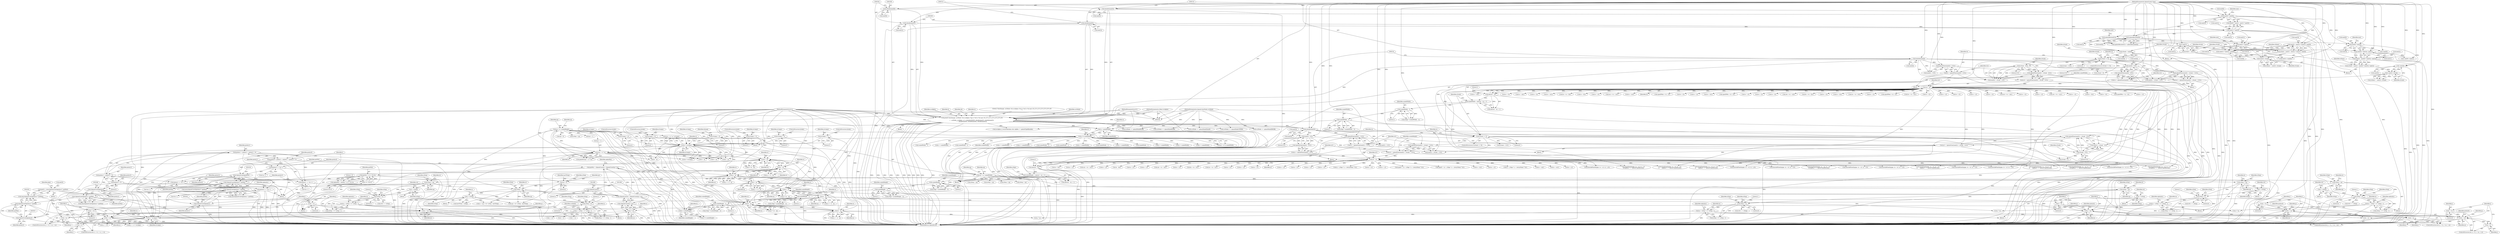digraph "0_poppler_9cf2325fb22f812b31858e519411f57747d39bd8_0@array" {
"1002049" [label="(Call,pix[3] = (int)((SplashCoord)pixAcc3 * pixMul))"];
"1002053" [label="(Call,(int)((SplashCoord)pixAcc3 * pixMul))"];
"1002055" [label="(Call,(SplashCoord)pixAcc3 * pixMul)"];
"1002056" [label="(Call,(SplashCoord)pixAcc3)"];
"1001964" [label="(Call,pixAcc3 += *p++)"];
"1001926" [label="(Call,pixAcc3 = 0)"];
"1002044" [label="(Call,(SplashCoord)pixAcc2 * pixMul)"];
"1002045" [label="(Call,(SplashCoord)pixAcc2)"];
"1001959" [label="(Call,pixAcc2 += *p++)"];
"1001924" [label="(Call,pixAcc2 = pixAcc3 = 0)"];
"1002033" [label="(Call,(SplashCoord)pixAcc1 * pixMul)"];
"1002034" [label="(Call,(SplashCoord)pixAcc1)"];
"1001954" [label="(Call,pixAcc1 += *p++)"];
"1001922" [label="(Call,pixAcc1 = pixAcc2 = pixAcc3 = 0)"];
"1002022" [label="(Call,(SplashCoord)pixAcc0 * pixMul)"];
"1002023" [label="(Call,(SplashCoord)pixAcc0)"];
"1001949" [label="(Call,pixAcc0 += *p++)"];
"1001920" [label="(Call,pixAcc0 = pixAcc1 = pixAcc2 = pixAcc3 = 0)"];
"1001999" [label="(Call,pixMul * (1.0 / 255.0))"];
"1001986" [label="(Call,pixMul = (SplashCoord)1 / (SplashCoord)(n * m))"];
"1001988" [label="(Call,(SplashCoord)1 / (SplashCoord)(n * m))"];
"1001989" [label="(Call,(SplashCoord)1)"];
"1001992" [label="(Call,(SplashCoord)(n * m))"];
"1001994" [label="(Call,n * m)"];
"1001933" [label="(Call,i < n)"];
"1001936" [label="(Call,++i)"];
"1001930" [label="(Call,i = 0)"];
"1001150" [label="(Call,n = yStep > 0 ? yStep : 1)"];
"1001153" [label="(Call,yStep > 0)"];
"1000981" [label="(Call,++yStep)"];
"1000967" [label="(Call,yStep = yp)"];
"1000986" [label="(Call,yp > 0)"];
"1000866" [label="(Call,yp = h / scaledHeight)"];
"1000868" [label="(Call,h / scaledHeight)"];
"1000192" [label="(Call,printf(\"drawImage: srcMode=%d srcAlpha=%d w=%d h=%d mat=[%.2f %.2f %.2f %.2f %.2f %.2f]\n\",\n\t   srcMode, srcAlpha, w, h, (double)mat[0], (double)mat[1], (double)mat[2],\n\t   (double)mat[3], (double)mat[4], (double)mat[5]))"];
"1000107" [label="(MethodParameterIn,SplashColorMode srcMode)"];
"1000108" [label="(MethodParameterIn,GBool srcAlpha)"];
"1000109" [label="(MethodParameterIn,int w)"];
"1000110" [label="(MethodParameterIn,int h)"];
"1000198" [label="(Call,(double)mat[0])"];
"1000111" [label="(MethodParameterIn,SplashCoord *mat)"];
"1000203" [label="(Call,(double)mat[1])"];
"1000208" [label="(Call,(double)mat[2])"];
"1000213" [label="(Call,(double)mat[3])"];
"1000218" [label="(Call,(double)mat[4])"];
"1000223" [label="(Call,(double)mat[5])"];
"1000604" [label="(Call,scaledHeight - 1)"];
"1000596" [label="(Call,scaledHeight - 1)"];
"1000575" [label="(Call,scaledHeight - 1)"];
"1000567" [label="(Call,scaledHeight - 1)"];
"1000507" [label="(Call,scaledHeight = abs(ty2 - ty) + 1)"];
"1000510" [label="(Call,abs(ty2 - ty))"];
"1000511" [label="(Call,ty2 - ty)"];
"1000497" [label="(Call,ty2 = splashFloor(mat[5] + yScale - 0.01))"];
"1000499" [label="(Call,splashFloor(mat[5] + yScale - 0.01))"];
"1000504" [label="(Call,yScale - 0.01)"];
"1000465" [label="(Call,yScale >= 0)"];
"1000399" [label="(Call,mat[2] / yScale)"];
"1000387" [label="(Call,mat[1] * mat[2])"];
"1000321" [label="(Call,splashAbs(mat[1]))"];
"1000307" [label="(Call,mat[1] * mat[2])"];
"1000380" [label="(Call,yScale = mat[3] - (mat[1] * mat[2]) / mat[0])"];
"1000382" [label="(Call,mat[3] - (mat[1] * mat[2]) / mat[0])"];
"1000300" [label="(Call,mat[0] * mat[3])"];
"1000386" [label="(Call,(mat[1] * mat[2]) / mat[0])"];
"1000325" [label="(Call,splashAbs(mat[0]))"];
"1000357" [label="(Call,-mat[3] / yScale)"];
"1000358" [label="(Call,-mat[3])"];
"1000345" [label="(Call,mat[0] * mat[3])"];
"1000338" [label="(Call,yScale = mat[2] - (mat[0] * mat[3]) / mat[1])"];
"1000340" [label="(Call,mat[2] - (mat[0] * mat[3]) / mat[1])"];
"1000344" [label="(Call,(mat[0] * mat[3]) / mat[1])"];
"1000334" [label="(Call,-mat[1])"];
"1000477" [label="(Call,ty2 = splashFloor(mat[5] + yScale + 0.01))"];
"1000479" [label="(Call,splashFloor(mat[5] + yScale + 0.01))"];
"1000472" [label="(Call,mat[5] - 0.01)"];
"1000489" [label="(Call,ty = splashFloor(mat[5] + 0.01))"];
"1000491" [label="(Call,splashFloor(mat[5] + 0.01))"];
"1000469" [label="(Call,ty = splashFloor(mat[5] - 0.01))"];
"1000471" [label="(Call,splashFloor(mat[5] - 0.01))"];
"1001983" [label="(Call,w - m)"];
"1001978" [label="(Call,w - m)"];
"1001272" [label="(Call,w - m)"];
"1001267" [label="(Call,w - m)"];
"1000906" [label="(Call,(yp + 1) * w)"];
"1000895" [label="(Call,w * nComps)"];
"1000883" [label="(Call,w % scaledWidth)"];
"1000878" [label="(Call,w / scaledWidth)"];
"1000588" [label="(Call,scaledWidth - 1)"];
"1000550" [label="(Call,scaledWidth - 1)"];
"1000456" [label="(Call,scaledWidth = abs(tx2 - tx) + 1)"];
"1000459" [label="(Call,abs(tx2 - tx))"];
"1000460" [label="(Call,tx2 - tx)"];
"1000426" [label="(Call,tx2 = splashFloor(mat[4] + xScale + 0.01))"];
"1000428" [label="(Call,splashFloor(mat[4] + xScale + 0.01))"];
"1000421" [label="(Call,mat[4] - 0.01)"];
"1000414" [label="(Call,xScale >= 0)"];
"1000375" [label="(Call,xScale = mat[0])"];
"1000332" [label="(Call,xScale = -mat[1])"];
"1000446" [label="(Call,tx2 = splashFloor(mat[4] + xScale - 0.01))"];
"1000448" [label="(Call,splashFloor(mat[4] + xScale - 0.01))"];
"1000453" [label="(Call,xScale - 0.01)"];
"1000418" [label="(Call,tx = splashFloor(mat[4] - 0.01))"];
"1000420" [label="(Call,splashFloor(mat[4] - 0.01))"];
"1000438" [label="(Call,tx = splashFloor(mat[4] + 0.01))"];
"1000440" [label="(Call,splashFloor(mat[4] + 0.01))"];
"1000286" [label="(Call,nComps = 4)"];
"1000266" [label="(Call,nComps = 4)"];
"1000231" [label="(Call,nComps = 0)"];
"1000276" [label="(Call,nComps = 3)"];
"1000256" [label="(Call,nComps = 3)"];
"1000246" [label="(Call,nComps = 1)"];
"1001732" [label="(Call,w - m)"];
"1001727" [label="(Call,w - m)"];
"1001490" [label="(Call,w - m)"];
"1001485" [label="(Call,w - m)"];
"1001018" [label="(Call,w * nComps)"];
"1001455" [label="(Call,j < m)"];
"1001458" [label="(Call,++j)"];
"1001452" [label="(Call,j = 0)"];
"1001411" [label="(Call,m = xStep > 0 ? xStep : 1)"];
"1001414" [label="(Call,xStep > 0)"];
"1001387" [label="(Call,++xStep)"];
"1001373" [label="(Call,xStep = xp)"];
"1000876" [label="(Call,xp = w / scaledWidth)"];
"1001694" [label="(Call,j < m)"];
"1001697" [label="(Call,++j)"];
"1001691" [label="(Call,j = 0)"];
"1001650" [label="(Call,m = xStep > 0 ? xStep : 1)"];
"1001653" [label="(Call,xStep > 0)"];
"1001626" [label="(Call,++xStep)"];
"1001612" [label="(Call,xStep = xp)"];
"1001249" [label="(Call,j < m)"];
"1001246" [label="(Call,j = 0)"];
"1001252" [label="(Call,++j)"];
"1001211" [label="(Call,m = xStep > 0 ? xStep : 1)"];
"1001214" [label="(Call,xStep > 0)"];
"1001187" [label="(Call,++xStep)"];
"1001173" [label="(Call,xStep = xp)"];
"1001943" [label="(Call,j < m)"];
"1001946" [label="(Call,++j)"];
"1001940" [label="(Call,j = 0)"];
"1001897" [label="(Call,m = xStep > 0 ? xStep : 1)"];
"1001900" [label="(Call,xStep > 0)"];
"1001873" [label="(Call,++xStep)"];
"1001859" [label="(Call,xStep = xp)"];
"1002001" [label="(Call,1.0 / 255.0)"];
"1001245" [label="(ControlStructure,for (j = 0; j < m; ++j))"];
"1002048" [label="(Identifier,pixMul)"];
"1000988" [label="(Literal,0)"];
"1000195" [label="(Identifier,srcAlpha)"];
"1000598" [label="(Literal,1)"];
"1001861" [label="(Identifier,xp)"];
"1000433" [label="(Call,xScale + 0.01)"];
"1002457" [label="(Call,tx + x2)"];
"1000397" [label="(Call,xShear = mat[2] / yScale)"];
"1000565" [label="(Call,ySign * (scaledHeight - 1))"];
"1002866" [label="(Call,ty + y2)"];
"1001415" [label="(Identifier,xStep)"];
"1001190" [label="(Identifier,rot)"];
"1000936" [label="(Call,srcAlpha || (vectorAntialias && clipRes != splashClipAllInside))"];
"1003121" [label="(MethodReturn,SplashError)"];
"1000417" [label="(Block,)"];
"1001937" [label="(Identifier,i)"];
"1000982" [label="(Identifier,yStep)"];
"1000868" [label="(Call,h / scaledHeight)"];
"1000510" [label="(Call,abs(ty2 - ty))"];
"1001412" [label="(Identifier,m)"];
"1000111" [label="(MethodParameterIn,SplashCoord *mat)"];
"1001975" [label="(Identifier,p)"];
"1000588" [label="(Call,scaledWidth - 1)"];
"1001998" [label="(Identifier,alphaMul)"];
"1000386" [label="(Call,(mat[1] * mat[2]) / mat[0])"];
"1000308" [label="(Call,mat[1])"];
"1000339" [label="(Identifier,yScale)"];
"1001732" [label="(Call,w - m)"];
"1000567" [label="(Call,scaledHeight - 1)"];
"1000657" [label="(Call,ulx = tx + ulx1)"];
"1000268" [label="(Literal,4)"];
"1001274" [label="(Identifier,m)"];
"1001611" [label="(Block,)"];
"1000307" [label="(Call,mat[1] * mat[2])"];
"1000662" [label="(Call,uly = ty + uly1)"];
"1002877" [label="(Call,ty + y2)"];
"1002142" [label="(Call,yp > 0)"];
"1000511" [label="(Call,ty2 - ty)"];
"1000365" [label="(Call,-mat[0] / mat[1])"];
"1000968" [label="(Identifier,yStep)"];
"1001950" [label="(Identifier,pixAcc0)"];
"1000197" [label="(Identifier,h)"];
"1001175" [label="(Identifier,xp)"];
"1000258" [label="(Literal,3)"];
"1001927" [label="(Identifier,pixAcc3)"];
"1000569" [label="(Literal,1)"];
"1001941" [label="(Identifier,j)"];
"1000334" [label="(Call,-mat[1])"];
"1000573" [label="(Call,ySign * (scaledHeight - 1))"];
"1001377" [label="(Identifier,xt)"];
"1000311" [label="(Call,mat[2])"];
"1000416" [label="(Literal,0)"];
"1000881" [label="(Call,xq = w % scaledWidth)"];
"1001900" [label="(Call,xStep > 0)"];
"1001815" [label="(Call,drawAAPixel(&pipe, tx + x2, ty + y2))"];
"1000289" [label="(ControlStructure,break;)"];
"1002863" [label="(Call,tx + x2)"];
"1001959" [label="(Call,pixAcc2 += *p++)"];
"1000345" [label="(Call,mat[0] * mat[3])"];
"1000415" [label="(Identifier,xScale)"];
"1001487" [label="(Identifier,m)"];
"1000381" [label="(Identifier,yScale)"];
"1000205" [label="(Call,mat[1])"];
"1001961" [label="(Call,*p++)"];
"1002443" [label="(Call,drawAAPixel(&pipe, tx + x2, ty + y2))"];
"1001691" [label="(Call,j = 0)"];
"1000320" [label="(Call,splashAbs(mat[1]) > splashAbs(mat[0]))"];
"1001486" [label="(Identifier,w)"];
"1001212" [label="(Identifier,m)"];
"1001187" [label="(Call,++xStep)"];
"1002053" [label="(Call,(int)((SplashCoord)pixAcc3 * pixMul))"];
"1000304" [label="(Call,mat[3])"];
"1001924" [label="(Call,pixAcc2 = pixAcc3 = 0)"];
"1001928" [label="(Literal,0)"];
"1000568" [label="(Identifier,scaledHeight)"];
"1002022" [label="(Call,(SplashCoord)pixAcc0 * pixMul)"];
"1000682" [label="(Call,lly = ty + lly1)"];
"1001342" [label="(Call,tx + x2)"];
"1000429" [label="(Call,mat[4] + xScale + 0.01)"];
"1001943" [label="(Call,j < m)"];
"1001383" [label="(Block,)"];
"1001217" [label="(Identifier,xStep)"];
"1001983" [label="(Call,w - m)"];
"1000983" [label="(Call,n = (yp > 0) ? yStep : lastYStep)"];
"1001996" [label="(Identifier,m)"];
"1001920" [label="(Call,pixAcc0 = pixAcc1 = pixAcc2 = pixAcc3 = 0)"];
"1000967" [label="(Call,yStep = yp)"];
"1001944" [label="(Identifier,j)"];
"1000247" [label="(Identifier,nComps)"];
"1000110" [label="(MethodParameterIn,int h)"];
"1002225" [label="(Call,scaledWidth - 1)"];
"1001246" [label="(Call,j = 0)"];
"1000391" [label="(Call,mat[2])"];
"1000246" [label="(Call,nComps = 1)"];
"1001622" [label="(Block,)"];
"1000232" [label="(Identifier,nComps)"];
"1001935" [label="(Identifier,n)"];
"1000985" [label="(Call,(yp > 0) ? yStep : lastYStep)"];
"1001985" [label="(Identifier,m)"];
"1000210" [label="(Call,mat[2])"];
"1001903" [label="(Identifier,xStep)"];
"1001367" [label="(Call,x < scaledWidth)"];
"1000321" [label="(Call,splashAbs(mat[1]))"];
"1001728" [label="(Identifier,w)"];
"1001902" [label="(Literal,0)"];
"1001692" [label="(Identifier,j)"];
"1002023" [label="(Call,(SplashCoord)pixAcc0)"];
"1001995" [label="(Identifier,n)"];
"1000447" [label="(Identifier,tx2)"];
"1000508" [label="(Identifier,scaledHeight)"];
"1000589" [label="(Identifier,scaledWidth)"];
"1000352" [label="(Call,mat[1])"];
"1000112" [label="(Block,)"];
"1001453" [label="(Identifier,j)"];
"1002059" [label="(Identifier,pixMul)"];
"1000376" [label="(Identifier,xScale)"];
"1001930" [label="(Call,i = 0)"];
"1000108" [label="(MethodParameterIn,GBool srcAlpha)"];
"1001156" [label="(Identifier,yStep)"];
"1000273" [label="(Call,srcMode == splashModeBGR8)"];
"1000692" [label="(Call,lry = ty + lry1)"];
"1000266" [label="(Call,nComps = 4)"];
"1000625" [label="(Call,urx = tx + ury1)"];
"1001923" [label="(Identifier,pixAcc1)"];
"1001929" [label="(ControlStructure,for (i = 0; i < n; ++i))"];
"1002654" [label="(Call,ty + y2)"];
"1000382" [label="(Call,mat[3] - (mat[1] * mat[2]) / mat[0])"];
"1000500" [label="(Call,mat[5] + yScale - 0.01)"];
"1001582" [label="(Call,tx + x2)"];
"1001334" [label="(Call,ty + y2)"];
"1001417" [label="(Identifier,xStep)"];
"1002860" [label="(Call,drawAAPixel(&pipe, tx + x2, ty + y2))"];
"1000465" [label="(Call,yScale >= 0)"];
"1000358" [label="(Call,-mat[3])"];
"1000362" [label="(Identifier,yScale)"];
"1000490" [label="(Identifier,ty)"];
"1000287" [label="(Identifier,nComps)"];
"1000509" [label="(Call,abs(ty2 - ty) + 1)"];
"1001997" [label="(Call,alphaMul = pixMul * (1.0 / 255.0))"];
"1001832" [label="(Call,ty + y2)"];
"1000439" [label="(Identifier,tx)"];
"1000489" [label="(Call,ty = splashFloor(mat[5] + 0.01))"];
"1001964" [label="(Call,pixAcc3 += *p++)"];
"1001089" [label="(Call,scaledWidth - 1)"];
"1001390" [label="(Identifier,rot)"];
"1001216" [label="(Literal,0)"];
"1002034" [label="(Call,(SplashCoord)pixAcc1)"];
"1000576" [label="(Identifier,scaledHeight)"];
"1000479" [label="(Call,splashFloor(mat[5] + yScale + 0.01))"];
"1000879" [label="(Identifier,w)"];
"1001021" [label="(Call,q += w)"];
"1001579" [label="(Call,drawPixel(&pipe, tx + x2, ty + y2,\n\t\t\tclipRes2 == splashClipAllInside))"];
"1001979" [label="(Identifier,w)"];
"1000513" [label="(Identifier,ty)"];
"1000869" [label="(Identifier,h)"];
"1000353" [label="(Identifier,mat)"];
"1000679" [label="(Call,tx + llx1)"];
"1001821" [label="(Call,ty + y2)"];
"1001989" [label="(Call,(SplashCoord)1)"];
"1002083" [label="(Call,drawPixel(&pipe, tx + x2, ty + y2,\n\t\t\tclipRes2 == splashClipAllInside))"];
"1000267" [label="(Identifier,nComps)"];
"1000191" [label="(Block,)"];
"1000200" [label="(Call,mat[0])"];
"1000448" [label="(Call,splashFloor(mat[4] + xScale - 0.01))"];
"1001239" [label="(Call,i < n)"];
"1003099" [label="(Call,ty + y2)"];
"1001939" [label="(ControlStructure,for (j = 0; j < m; ++j))"];
"1001452" [label="(Call,j = 0)"];
"1001626" [label="(Call,++xStep)"];
"1001068" [label="(Call,tx + k1)"];
"1002026" [label="(Identifier,pixMul)"];
"1000231" [label="(Call,nComps = 0)"];
"1002460" [label="(Call,ty + y2)"];
"1000480" [label="(Call,mat[5] + yScale + 0.01)"];
"1001269" [label="(Identifier,m)"];
"1001411" [label="(Call,m = xStep > 0 ? xStep : 1)"];
"1001177" [label="(Identifier,xt)"];
"1001992" [label="(Call,(SplashCoord)(n * m))"];
"1001945" [label="(Identifier,m)"];
"1003088" [label="(Call,ty + y2)"];
"1000349" [label="(Call,mat[3])"];
"1001922" [label="(Call,pixAcc1 = pixAcc2 = pixAcc3 = 0)"];
"1002031" [label="(Call,(int)((SplashCoord)pixAcc1 * pixMul))"];
"1000279" [label="(ControlStructure,break;)"];
"1001213" [label="(Call,xStep > 0 ? xStep : 1)"];
"1001934" [label="(Identifier,i)"];
"1000548" [label="(Call,xSign * (scaledWidth - 1))"];
"1000885" [label="(Identifier,scaledWidth)"];
"1000507" [label="(Call,scaledHeight = abs(ty2 - ty) + 1)"];
"1002216" [label="(Call,spanXMin = tx + k1)"];
"1001331" [label="(Call,tx + x2)"];
"1001729" [label="(Identifier,m)"];
"1001652" [label="(Call,xStep > 0 ? xStep : 1)"];
"1000460" [label="(Call,tx2 - tx)"];
"1000659" [label="(Call,tx + ulx1)"];
"1001693" [label="(Literal,0)"];
"1001568" [label="(Call,drawAAPixel(&pipe, tx + x2, ty + y2))"];
"1000325" [label="(Call,splashAbs(mat[0]))"];
"1000383" [label="(Call,mat[3])"];
"1001991" [label="(Literal,1)"];
"1001485" [label="(Call,w - m)"];
"1002244" [label="(Call,ty + ySign * y + (int)(yShear * k1))"];
"1000192" [label="(Call,printf(\"drawImage: srcMode=%d srcAlpha=%d w=%d h=%d mat=[%.2f %.2f %.2f %.2f %.2f %.2f]\n\",\n\t   srcMode, srcAlpha, w, h, (double)mat[0], (double)mat[1], (double)mat[2],\n\t   (double)mat[3], (double)mat[4], (double)mat[5]))"];
"1000455" [label="(Literal,0.01)"];
"1001173" [label="(Call,xStep = xp)"];
"1000987" [label="(Identifier,yp)"];
"1000575" [label="(Call,scaledHeight - 1)"];
"1000470" [label="(Identifier,ty)"];
"1001651" [label="(Identifier,m)"];
"1001457" [label="(Identifier,m)"];
"1000283" [label="(Call,srcMode == splashModeCMYK8)"];
"1000471" [label="(Call,splashFloor(mat[5] - 0.01))"];
"1002446" [label="(Call,tx + x2)"];
"1002171" [label="(Call,w * nComps)"];
"1001388" [label="(Identifier,xStep)"];
"1000586" [label="(Call,xSign * (scaledWidth - 1))"];
"1000422" [label="(Call,mat[4])"];
"1000253" [label="(Call,srcMode == splashModeRGB8)"];
"1002072" [label="(Call,drawAAPixel(&pipe, tx + x2, ty + y2))"];
"1002587" [label="(Call,w - m)"];
"1002049" [label="(Call,pix[3] = (int)((SplashCoord)pixAcc3 * pixMul))"];
"1000229" [label="(Identifier,ok)"];
"1002020" [label="(Call,(int)((SplashCoord)pixAcc0 * pixMul))"];
"1000107" [label="(MethodParameterIn,SplashColorMode srcMode)"];
"1001874" [label="(Identifier,xStep)"];
"1002002" [label="(Literal,1.0)"];
"1001650" [label="(Call,m = xStep > 0 ? xStep : 1)"];
"1000425" [label="(Literal,0.01)"];
"1002404" [label="(Call,w - m)"];
"1000238" [label="(Block,)"];
"1001899" [label="(Call,xStep > 0 ? xStep : 1)"];
"1002898" [label="(Call,x < scaledWidth)"];
"1000602" [label="(Call,ySign * (scaledHeight - 1))"];
"1001374" [label="(Identifier,xStep)"];
"1000476" [label="(Literal,0.01)"];
"1000617" [label="(Call,tx + uly1)"];
"1001458" [label="(Call,++j)"];
"1001345" [label="(Call,ty + y2)"];
"1001949" [label="(Call,pixAcc0 += *p++)"];
"1000196" [label="(Identifier,w)"];
"1001272" [label="(Call,w - m)"];
"1000249" [label="(ControlStructure,break;)"];
"1001019" [label="(Identifier,w)"];
"1000577" [label="(Literal,1)"];
"1000977" [label="(Block,)"];
"1001273" [label="(Identifier,w)"];
"1000884" [label="(Identifier,w)"];
"1000395" [label="(Identifier,mat)"];
"1001932" [label="(Literal,0)"];
"1001994" [label="(Call,n * m)"];
"1002232" [label="(Call,tx + k1)"];
"1001501" [label="(Call,n * m)"];
"1001183" [label="(Block,)"];
"1001696" [label="(Identifier,m)"];
"1001986" [label="(Call,pixMul = (SplashCoord)1 / (SplashCoord)(n * m))"];
"1000463" [label="(Literal,1)"];
"1000223" [label="(Call,(double)mat[5])"];
"1000428" [label="(Call,splashFloor(mat[4] + xScale + 0.01))"];
"1001218" [label="(Literal,1)"];
"1001153" [label="(Call,yStep > 0)"];
"1002015" [label="(Block,)"];
"1000966" [label="(Block,)"];
"1001858" [label="(Block,)"];
"1000627" [label="(Call,tx + ury1)"];
"1002449" [label="(Call,ty + y2)"];
"1000357" [label="(Call,-mat[3] / yScale)"];
"1000484" [label="(Call,yScale + 0.01)"];
"1000418" [label="(Call,tx = splashFloor(mat[4] - 0.01))"];
"1000437" [label="(Block,)"];
"1000374" [label="(Block,)"];
"1001933" [label="(Call,i < n)"];
"1001387" [label="(Call,++xStep)"];
"1001897" [label="(Call,m = xStep > 0 ? xStep : 1)"];
"1000491" [label="(Call,splashFloor(mat[5] + 0.01))"];
"1002242" [label="(Call,spanY = ty + ySign * y + (int)(yShear * k1))"];
"1000677" [label="(Call,llx = tx + llx1)"];
"1001215" [label="(Identifier,xStep)"];
"1002323" [label="(Call,xStep = xp)"];
"1000301" [label="(Call,mat[0])"];
"1002904" [label="(Call,xStep = xp)"];
"1001904" [label="(Literal,1)"];
"1000414" [label="(Call,xScale >= 0)"];
"1001270" [label="(Call,q += w - m)"];
"1001612" [label="(Call,xStep = xp)"];
"1000891" [label="(Call,(yp + 1) * w * nComps)"];
"1001092" [label="(Call,spanY = ty + ySign * y + (int)(yShear * k1))"];
"1000213" [label="(Call,(double)mat[3])"];
"1001860" [label="(Identifier,xStep)"];
"1001372" [label="(Block,)"];
"1001826" [label="(Call,drawPixel(&pipe, tx + x2, ty + y2,\n\t\t\tclipRes2 == splashClipAllInside))"];
"1002686" [label="(Call,x < scaledWidth)"];
"1000990" [label="(Identifier,lastYStep)"];
"1001743" [label="(Call,n * m)"];
"1001250" [label="(Identifier,j)"];
"1002000" [label="(Identifier,pixMul)"];
"1000504" [label="(Call,yScale - 0.01)"];
"1001024" [label="(Call,lastYStep = yStep)"];
"1000499" [label="(Call,splashFloor(mat[5] + yScale - 0.01))"];
"1000256" [label="(Call,nComps = 3)"];
"1000193" [label="(Literal,\"drawImage: srcMode=%d srcAlpha=%d w=%d h=%d mat=[%.2f %.2f %.2f %.2f %.2f %.2f]\n\")"];
"1000488" [label="(Block,)"];
"1000356" [label="(Identifier,xShear)"];
"1002036" [label="(Identifier,pixAcc1)"];
"1000694" [label="(Call,ty + lry1)"];
"1002025" [label="(Identifier,pixAcc0)"];
"1001268" [label="(Identifier,w)"];
"1001151" [label="(Identifier,n)"];
"1000637" [label="(Call,tx + lly1)"];
"1000986" [label="(Call,yp > 0)"];
"1003010" [label="(Call,w - m)"];
"1001491" [label="(Identifier,w)"];
"1001585" [label="(Call,ty + y2)"];
"1001829" [label="(Call,tx + x2)"];
"1001965" [label="(Identifier,pixAcc3)"];
"1000897" [label="(Identifier,nComps)"];
"1001901" [label="(Identifier,xStep)"];
"1000498" [label="(Identifier,ty2)"];
"1001970" [label="(Identifier,alphaAcc)"];
"1000478" [label="(Identifier,ty2)"];
"1000667" [label="(Call,urx = tx + urx1)"];
"1000457" [label="(Identifier,scaledWidth)"];
"1001456" [label="(Identifier,j)"];
"1000398" [label="(Identifier,xShear)"];
"1002062" [label="(Identifier,pipe)"];
"1000203" [label="(Call,(double)mat[1])"];
"1000867" [label="(Identifier,yp)"];
"1000449" [label="(Call,mat[4] + xScale - 0.01)"];
"1001695" [label="(Identifier,j)"];
"1001725" [label="(Call,4 * (w - m))"];
"1000512" [label="(Identifier,ty2)"];
"1000243" [label="(Call,srcMode == splashModeMono8)"];
"1000883" [label="(Call,w % scaledWidth)"];
"1001075" [label="(Call,scaledWidth - 1)"];
"1000876" [label="(Call,xp = w / scaledWidth)"];
"1000236" [label="(Identifier,bitmap)"];
"1002239" [label="(Call,scaledWidth - 1)"];
"1001492" [label="(Identifier,m)"];
"1000341" [label="(Call,mat[2])"];
"1000377" [label="(Call,mat[0])"];
"1000516" [label="(Identifier,xSign)"];
"1001159" [label="(Identifier,srcMode)"];
"1000669" [label="(Call,tx + urx1)"];
"1001167" [label="(Call,x < scaledWidth)"];
"1002056" [label="(Call,(SplashCoord)pixAcc3)"];
"1000462" [label="(Identifier,tx)"];
"1000453" [label="(Call,xScale - 0.01)"];
"1000346" [label="(Call,mat[0])"];
"1000419" [label="(Identifier,tx)"];
"1001094" [label="(Call,ty + ySign * y + (int)(yShear * k1))"];
"1001080" [label="(Call,spanXMax = tx + k1)"];
"1000198" [label="(Call,(double)mat[0])"];
"1001656" [label="(Identifier,xStep)"];
"1002206" [label="(Call,scaledWidth - 1)"];
"1000421" [label="(Call,mat[4] - 0.01)"];
"1001627" [label="(Identifier,xStep)"];
"1002001" [label="(Call,1.0 / 255.0)"];
"1002003" [label="(Literal,255.0)"];
"1001413" [label="(Call,xStep > 0 ? xStep : 1)"];
"1001152" [label="(Call,yStep > 0 ? yStep : 1)"];
"1001942" [label="(Literal,0)"];
"1002218" [label="(Call,tx + k1)"];
"1003093" [label="(Call,drawPixel(&pipe, tx + x2, ty + y2,\n\t\t      clipRes2 == splashClipAllInside))"];
"1002317" [label="(Call,x < scaledWidth)"];
"1001629" [label="(Identifier,rot)"];
"1000257" [label="(Identifier,nComps)"];
"1000872" [label="(Identifier,yq)"];
"1002075" [label="(Call,tx + x2)"];
"1000388" [label="(Call,mat[1])"];
"1001925" [label="(Identifier,pixAcc2)"];
"1001283" [label="(Call,n * m)"];
"1001155" [label="(Literal,0)"];
"1001267" [label="(Call,w - m)"];
"1001863" [label="(Identifier,xt)"];
"1001188" [label="(Identifier,xStep)"];
"1000647" [label="(Call,tx + lry1)"];
"1002042" [label="(Call,(int)((SplashCoord)pixAcc2 * pixMul))"];
"1000551" [label="(Identifier,scaledWidth)"];
"1000288" [label="(Literal,4)"];
"1001898" [label="(Identifier,m)"];
"1001956" [label="(Call,*p++)"];
"1000981" [label="(Call,++yStep)"];
"1000366" [label="(Call,-mat[0])"];
"1001926" [label="(Call,pixAcc3 = 0)"];
"1000277" [label="(Identifier,nComps)"];
"1000426" [label="(Call,tx2 = splashFloor(mat[4] + xScale + 0.01))"];
"1000906" [label="(Call,(yp + 1) * w)"];
"1000438" [label="(Call,tx = splashFloor(mat[4] + 0.01))"];
"1000866" [label="(Call,yp = h / scaledHeight)"];
"1000907" [label="(Call,yp + 1)"];
"1002871" [label="(Call,drawPixel(&pipe, tx + x2, ty + y2,\n\t\t      clipRes2 == splashClipAllInside))"];
"1001256" [label="(Identifier,pixAcc0)"];
"1001488" [label="(Call,q += w - m)"];
"1001724" [label="(Identifier,p)"];
"1001936" [label="(Call,++i)"];
"1001694" [label="(Call,j < m)"];
"1000327" [label="(Identifier,mat)"];
"1002033" [label="(Call,(SplashCoord)pixAcc1 * pixMul)"];
"1001981" [label="(Call,q += w - m)"];
"1000375" [label="(Call,xScale = mat[0])"];
"1000440" [label="(Call,splashFloor(mat[4] + 0.01))"];
"1000403" [label="(Identifier,yScale)"];
"1000989" [label="(Identifier,yStep)"];
"1002123" [label="(Call,yStep = yp)"];
"1001066" [label="(Call,spanXMin = tx + k1)"];
"1001614" [label="(Identifier,xp)"];
"1002648" [label="(Call,drawAAPixel(&pipe, tx + x2, ty + y2))"];
"1000604" [label="(Call,scaledHeight - 1)"];
"1001954" [label="(Call,pixAcc1 += *p++)"];
"1000269" [label="(ControlStructure,break;)"];
"1001988" [label="(Call,(SplashCoord)1 / (SplashCoord)(n * m))"];
"1000467" [label="(Literal,0)"];
"1001951" [label="(Call,*p++)"];
"1001266" [label="(Identifier,p)"];
"1000233" [label="(Literal,0)"];
"1002058" [label="(Identifier,pixAcc3)"];
"1002874" [label="(Call,tx + x2)"];
"1000333" [label="(Identifier,xScale)"];
"1000892" [label="(Call,yp + 1)"];
"1000109" [label="(MethodParameterIn,int w)"];
"1002651" [label="(Call,tx + x2)"];
"1000309" [label="(Identifier,mat)"];
"1000286" [label="(Call,nComps = 4)"];
"1000387" [label="(Call,mat[1] * mat[2])"];
"1000331" [label="(Block,)"];
"1001976" [label="(Call,4 * (w - m))"];
"1000468" [label="(Block,)"];
"1000406" [label="(Call,mat[1] / mat[0])"];
"1001730" [label="(Call,q += w - m)"];
"1000873" [label="(Call,h % scaledHeight)"];
"1001056" [label="(Call,scaledWidth - 1)"];
"1000263" [label="(Call,srcMode == splashModeXBGR8)"];
"1001948" [label="(Block,)"];
"1001853" [label="(Call,x < scaledWidth)"];
"1001876" [label="(Identifier,rot)"];
"1001157" [label="(Literal,1)"];
"1001082" [label="(Call,tx + k1)"];
"1000550" [label="(Call,scaledWidth - 1)"];
"1000340" [label="(Call,mat[2] - (mat[0] * mat[3]) / mat[1])"];
"1001734" [label="(Identifier,m)"];
"1001616" [label="(Identifier,xt)"];
"1001733" [label="(Identifier,w)"];
"1001462" [label="(Identifier,pixAcc0)"];
"1000355" [label="(Call,xShear = -mat[3] / yScale)"];
"1001154" [label="(Identifier,yStep)"];
"1000882" [label="(Identifier,xq)"];
"1001018" [label="(Call,w * nComps)"];
"1002488" [label="(Call,xStep = xp)"];
"1001697" [label="(Call,++j)"];
"1001418" [label="(Literal,1)"];
"1000877" [label="(Identifier,xp)"];
"1001172" [label="(Block,)"];
"1000910" [label="(Identifier,w)"];
"1000615" [label="(Call,ulx = tx + uly1)"];
"1000635" [label="(Call,llx = tx + lly1)"];
"1000259" [label="(ControlStructure,break;)"];
"1000464" [label="(ControlStructure,if (yScale >= 0))"];
"1000664" [label="(Call,ty + uly1)"];
"1001966" [label="(Call,*p++)"];
"1002086" [label="(Call,tx + x2)"];
"1000400" [label="(Call,mat[2])"];
"1001906" [label="(Identifier,alphaAcc)"];
"1000870" [label="(Identifier,scaledHeight)"];
"1000420" [label="(Call,splashFloor(mat[4] - 0.01))"];
"1000458" [label="(Call,abs(tx2 - tx) + 1)"];
"1001351" [label="(Call,xSrc += xStep)"];
"1000971" [label="(Identifier,yt)"];
"1000492" [label="(Call,mat[5] + 0.01)"];
"1000278" [label="(Literal,3)"];
"1000466" [label="(Identifier,yScale)"];
"1001252" [label="(Call,++j)"];
"1002047" [label="(Identifier,pixAcc2)"];
"1001591" [label="(Call,xSrc += xStep)"];
"1000606" [label="(Literal,1)"];
"1001873" [label="(Call,++xStep)"];
"1000220" [label="(Call,mat[4])"];
"1000689" [label="(Call,tx + lrx1)"];
"1000984" [label="(Identifier,n)"];
"1000335" [label="(Call,mat[1])"];
"1000322" [label="(Call,mat[1])"];
"1002050" [label="(Call,pix[3])"];
"1002045" [label="(Call,(SplashCoord)pixAcc2)"];
"1000506" [label="(Literal,0.01)"];
"1001999" [label="(Call,pixMul * (1.0 / 255.0))"];
"1001020" [label="(Identifier,nComps)"];
"1001955" [label="(Identifier,pixAcc1)"];
"1001265" [label="(Call,p += w - m)"];
"1000473" [label="(Call,mat[5])"];
"1000456" [label="(Call,scaledWidth = abs(tx2 - tx) + 1)"];
"1001451" [label="(ControlStructure,for (j = 0; j < m; ++j))"];
"1000596" [label="(Call,scaledHeight - 1)"];
"1001701" [label="(Identifier,pixAcc0)"];
"1001414" [label="(Call,xStep > 0)"];
"1001653" [label="(Call,xStep > 0)"];
"1000674" [label="(Call,ty + ury1)"];
"1001684" [label="(Call,i < n)"];
"1001339" [label="(Call,drawPixel(&pipe, tx + x2, ty + y2,\n\t\t\tclipRes2 == splashClipAllInside))"];
"1000300" [label="(Call,mat[0] * mat[3])"];
"1000687" [label="(Call,lrx = tx + lrx1)"];
"1000518" [label="(Call,xScale < 0)"];
"1002454" [label="(Call,drawPixel(&pipe, tx + x2, ty + y2,\n\t\t      clipRes2 == splashClipAllInside))"];
"1001483" [label="(Call,3 * (w - m))"];
"1000441" [label="(Call,mat[4] + 0.01)"];
"1000427" [label="(Identifier,tx2)"];
"1001690" [label="(ControlStructure,for (j = 0; j < m; ++j))"];
"1001416" [label="(Literal,0)"];
"1001574" [label="(Call,ty + y2)"];
"1001980" [label="(Identifier,m)"];
"1000605" [label="(Identifier,scaledHeight)"];
"1003082" [label="(Call,drawAAPixel(&pipe, tx + x2, ty + y2))"];
"1003085" [label="(Call,tx + x2)"];
"1002037" [label="(Identifier,pixMul)"];
"1000218" [label="(Call,(double)mat[4])"];
"1001214" [label="(Call,xStep > 0)"];
"1000969" [label="(Identifier,yp)"];
"1000194" [label="(Identifier,srcMode)"];
"1000505" [label="(Identifier,yScale)"];
"1000215" [label="(Call,mat[3])"];
"1001654" [label="(Identifier,xStep)"];
"1002055" [label="(Call,(SplashCoord)pixAcc3 * pixMul)"];
"1000590" [label="(Literal,1)"];
"1000684" [label="(Call,ty + lly1)"];
"1000225" [label="(Call,mat[5])"];
"1001016" [label="(Call,p += w * nComps)"];
"1000344" [label="(Call,(mat[0] * mat[3]) / mat[1])"];
"1001838" [label="(Call,xSrc += xStep)"];
"1002692" [label="(Call,xStep = xp)"];
"1002095" [label="(Call,xSrc += xStep)"];
"1000446" [label="(Call,tx2 = splashFloor(mat[4] + xScale - 0.01))"];
"1002078" [label="(Call,ty + y2)"];
"1001454" [label="(Literal,0)"];
"1000672" [label="(Call,ury = ty + ury1)"];
"1002044" [label="(Call,(SplashCoord)pixAcc2 * pixMul)"];
"1000248" [label="(Literal,1)"];
"1001940" [label="(Call,j = 0)"];
"1000594" [label="(Call,ySign * (scaledHeight - 1))"];
"1000527" [label="(Call,yScale < 0)"];
"1002230" [label="(Call,spanXMax = tx + k1)"];
"1000597" [label="(Identifier,scaledHeight)"];
"1001698" [label="(Identifier,j)"];
"1001978" [label="(Call,w - m)"];
"1000645" [label="(Call,lrx = tx + lry1)"];
"1000276" [label="(Call,nComps = 3)"];
"1001921" [label="(Identifier,pixAcc0)"];
"1001727" [label="(Call,w - m)"];
"1001659" [label="(Identifier,alphaAcc)"];
"1001987" [label="(Identifier,pixMul)"];
"1001818" [label="(Call,tx + x2)"];
"1000497" [label="(Call,ty2 = splashFloor(mat[5] + yScale - 0.01))"];
"1001984" [label="(Identifier,w)"];
"1001373" [label="(Call,xStep = xp)"];
"1002089" [label="(Call,ty + y2)"];
"1002659" [label="(Call,drawPixel(&pipe, tx + x2, ty + y2,\n\t\t      clipRes2 == splashClipAllInside))"];
"1000895" [label="(Call,w * nComps)"];
"1002794" [label="(Call,w - m)"];
"1001931" [label="(Identifier,i)"];
"1000359" [label="(Call,mat[3])"];
"1000454" [label="(Identifier,xScale)"];
"1001946" [label="(Call,++j)"];
"1002662" [label="(Call,tx + x2)"];
"1001657" [label="(Literal,1)"];
"1001251" [label="(Identifier,m)"];
"1000622" [label="(Call,ty - ulx1)"];
"1001482" [label="(Identifier,p)"];
"1003096" [label="(Call,tx + x2)"];
"1001613" [label="(Identifier,xStep)"];
"1000878" [label="(Call,w / scaledWidth)"];
"1001947" [label="(Identifier,j)"];
"1001859" [label="(Call,xStep = xp)"];
"1000459" [label="(Call,abs(tx2 - tx))"];
"1000399" [label="(Call,mat[2] / yScale)"];
"1001445" [label="(Call,i < n)"];
"1000514" [label="(Literal,1)"];
"1001960" [label="(Identifier,pixAcc2)"];
"1001220" [label="(Identifier,alphaAcc)"];
"1000326" [label="(Call,mat[0])"];
"1001174" [label="(Identifier,xStep)"];
"1000472" [label="(Call,mat[5] - 0.01)"];
"1001869" [label="(Block,)"];
"1000299" [label="(Call,mat[0] * mat[3] - mat[1] * mat[2])"];
"1000413" [label="(ControlStructure,if (xScale >= 0))"];
"1000394" [label="(Call,mat[0])"];
"1000208" [label="(Call,(double)mat[2])"];
"1000552" [label="(Literal,1)"];
"1001420" [label="(Identifier,alphaAcc)"];
"1001247" [label="(Identifier,j)"];
"1001328" [label="(Call,drawAAPixel(&pipe, tx + x2, ty + y2))"];
"1000338" [label="(Call,yScale = mat[2] - (mat[0] * mat[3]) / mat[1])"];
"1001571" [label="(Call,tx + x2)"];
"1001150" [label="(Call,n = yStep > 0 ? yStep : 1)"];
"1000880" [label="(Identifier,scaledWidth)"];
"1000380" [label="(Call,yScale = mat[3] - (mat[1] * mat[2]) / mat[0])"];
"1001490" [label="(Call,w - m)"];
"1002665" [label="(Call,ty + y2)"];
"1001253" [label="(Identifier,j)"];
"1000332" [label="(Call,xScale = -mat[1])"];
"1000905" [label="(Call,gmalloc((yp + 1) * w))"];
"1000461" [label="(Identifier,tx2)"];
"1001248" [label="(Literal,0)"];
"1001211" [label="(Call,m = xStep > 0 ? xStep : 1)"];
"1001249" [label="(Call,j < m)"];
"1000896" [label="(Identifier,w)"];
"1001606" [label="(Call,x < scaledWidth)"];
"1001375" [label="(Identifier,xp)"];
"1001655" [label="(Literal,0)"];
"1000469" [label="(Call,ty = splashFloor(mat[5] - 0.01))"];
"1001455" [label="(Call,j < m)"];
"1002482" [label="(Call,x < scaledWidth)"];
"1001459" [label="(Identifier,j)"];
"1000477" [label="(Call,ty2 = splashFloor(mat[5] + yScale + 0.01))"];
"1002049" -> "1002015"  [label="AST: "];
"1002049" -> "1002053"  [label="CFG: "];
"1002050" -> "1002049"  [label="AST: "];
"1002053" -> "1002049"  [label="AST: "];
"1002062" -> "1002049"  [label="CFG: "];
"1002049" -> "1003121"  [label="DDG: "];
"1002049" -> "1003121"  [label="DDG: "];
"1002053" -> "1002049"  [label="DDG: "];
"1002053" -> "1002055"  [label="CFG: "];
"1002054" -> "1002053"  [label="AST: "];
"1002055" -> "1002053"  [label="AST: "];
"1002053" -> "1003121"  [label="DDG: "];
"1002055" -> "1002053"  [label="DDG: "];
"1002055" -> "1002053"  [label="DDG: "];
"1002055" -> "1002059"  [label="CFG: "];
"1002056" -> "1002055"  [label="AST: "];
"1002059" -> "1002055"  [label="AST: "];
"1002055" -> "1003121"  [label="DDG: "];
"1002055" -> "1003121"  [label="DDG: "];
"1002056" -> "1002055"  [label="DDG: "];
"1002044" -> "1002055"  [label="DDG: "];
"1002056" -> "1002058"  [label="CFG: "];
"1002057" -> "1002056"  [label="AST: "];
"1002058" -> "1002056"  [label="AST: "];
"1002059" -> "1002056"  [label="CFG: "];
"1002056" -> "1003121"  [label="DDG: "];
"1001964" -> "1002056"  [label="DDG: "];
"1001926" -> "1002056"  [label="DDG: "];
"1001964" -> "1001948"  [label="AST: "];
"1001964" -> "1001966"  [label="CFG: "];
"1001965" -> "1001964"  [label="AST: "];
"1001966" -> "1001964"  [label="AST: "];
"1001970" -> "1001964"  [label="CFG: "];
"1001964" -> "1003121"  [label="DDG: "];
"1001964" -> "1003121"  [label="DDG: "];
"1001926" -> "1001964"  [label="DDG: "];
"1001926" -> "1001924"  [label="AST: "];
"1001926" -> "1001928"  [label="CFG: "];
"1001927" -> "1001926"  [label="AST: "];
"1001928" -> "1001926"  [label="AST: "];
"1001924" -> "1001926"  [label="CFG: "];
"1001926" -> "1003121"  [label="DDG: "];
"1001926" -> "1001924"  [label="DDG: "];
"1002044" -> "1002042"  [label="AST: "];
"1002044" -> "1002048"  [label="CFG: "];
"1002045" -> "1002044"  [label="AST: "];
"1002048" -> "1002044"  [label="AST: "];
"1002042" -> "1002044"  [label="CFG: "];
"1002044" -> "1003121"  [label="DDG: "];
"1002044" -> "1002042"  [label="DDG: "];
"1002044" -> "1002042"  [label="DDG: "];
"1002045" -> "1002044"  [label="DDG: "];
"1002033" -> "1002044"  [label="DDG: "];
"1002045" -> "1002047"  [label="CFG: "];
"1002046" -> "1002045"  [label="AST: "];
"1002047" -> "1002045"  [label="AST: "];
"1002048" -> "1002045"  [label="CFG: "];
"1002045" -> "1003121"  [label="DDG: "];
"1001959" -> "1002045"  [label="DDG: "];
"1001924" -> "1002045"  [label="DDG: "];
"1001959" -> "1001948"  [label="AST: "];
"1001959" -> "1001961"  [label="CFG: "];
"1001960" -> "1001959"  [label="AST: "];
"1001961" -> "1001959"  [label="AST: "];
"1001965" -> "1001959"  [label="CFG: "];
"1001959" -> "1003121"  [label="DDG: "];
"1001924" -> "1001959"  [label="DDG: "];
"1001924" -> "1001922"  [label="AST: "];
"1001925" -> "1001924"  [label="AST: "];
"1001922" -> "1001924"  [label="CFG: "];
"1001924" -> "1003121"  [label="DDG: "];
"1001924" -> "1001922"  [label="DDG: "];
"1002033" -> "1002031"  [label="AST: "];
"1002033" -> "1002037"  [label="CFG: "];
"1002034" -> "1002033"  [label="AST: "];
"1002037" -> "1002033"  [label="AST: "];
"1002031" -> "1002033"  [label="CFG: "];
"1002033" -> "1003121"  [label="DDG: "];
"1002033" -> "1002031"  [label="DDG: "];
"1002033" -> "1002031"  [label="DDG: "];
"1002034" -> "1002033"  [label="DDG: "];
"1002022" -> "1002033"  [label="DDG: "];
"1002034" -> "1002036"  [label="CFG: "];
"1002035" -> "1002034"  [label="AST: "];
"1002036" -> "1002034"  [label="AST: "];
"1002037" -> "1002034"  [label="CFG: "];
"1002034" -> "1003121"  [label="DDG: "];
"1001954" -> "1002034"  [label="DDG: "];
"1001922" -> "1002034"  [label="DDG: "];
"1001954" -> "1001948"  [label="AST: "];
"1001954" -> "1001956"  [label="CFG: "];
"1001955" -> "1001954"  [label="AST: "];
"1001956" -> "1001954"  [label="AST: "];
"1001960" -> "1001954"  [label="CFG: "];
"1001954" -> "1003121"  [label="DDG: "];
"1001922" -> "1001954"  [label="DDG: "];
"1001922" -> "1001920"  [label="AST: "];
"1001923" -> "1001922"  [label="AST: "];
"1001920" -> "1001922"  [label="CFG: "];
"1001922" -> "1003121"  [label="DDG: "];
"1001922" -> "1001920"  [label="DDG: "];
"1002022" -> "1002020"  [label="AST: "];
"1002022" -> "1002026"  [label="CFG: "];
"1002023" -> "1002022"  [label="AST: "];
"1002026" -> "1002022"  [label="AST: "];
"1002020" -> "1002022"  [label="CFG: "];
"1002022" -> "1003121"  [label="DDG: "];
"1002022" -> "1002020"  [label="DDG: "];
"1002022" -> "1002020"  [label="DDG: "];
"1002023" -> "1002022"  [label="DDG: "];
"1001999" -> "1002022"  [label="DDG: "];
"1002023" -> "1002025"  [label="CFG: "];
"1002024" -> "1002023"  [label="AST: "];
"1002025" -> "1002023"  [label="AST: "];
"1002026" -> "1002023"  [label="CFG: "];
"1002023" -> "1003121"  [label="DDG: "];
"1001949" -> "1002023"  [label="DDG: "];
"1001920" -> "1002023"  [label="DDG: "];
"1001949" -> "1001948"  [label="AST: "];
"1001949" -> "1001951"  [label="CFG: "];
"1001950" -> "1001949"  [label="AST: "];
"1001951" -> "1001949"  [label="AST: "];
"1001955" -> "1001949"  [label="CFG: "];
"1001949" -> "1003121"  [label="DDG: "];
"1001920" -> "1001949"  [label="DDG: "];
"1001920" -> "1001858"  [label="AST: "];
"1001921" -> "1001920"  [label="AST: "];
"1001931" -> "1001920"  [label="CFG: "];
"1001920" -> "1003121"  [label="DDG: "];
"1001999" -> "1001997"  [label="AST: "];
"1001999" -> "1002001"  [label="CFG: "];
"1002000" -> "1001999"  [label="AST: "];
"1002001" -> "1001999"  [label="AST: "];
"1001997" -> "1001999"  [label="CFG: "];
"1001999" -> "1003121"  [label="DDG: "];
"1001999" -> "1003121"  [label="DDG: "];
"1001999" -> "1001997"  [label="DDG: "];
"1001999" -> "1001997"  [label="DDG: "];
"1001986" -> "1001999"  [label="DDG: "];
"1002001" -> "1001999"  [label="DDG: "];
"1002001" -> "1001999"  [label="DDG: "];
"1001986" -> "1001858"  [label="AST: "];
"1001986" -> "1001988"  [label="CFG: "];
"1001987" -> "1001986"  [label="AST: "];
"1001988" -> "1001986"  [label="AST: "];
"1001998" -> "1001986"  [label="CFG: "];
"1001986" -> "1003121"  [label="DDG: "];
"1001988" -> "1001986"  [label="DDG: "];
"1001988" -> "1001986"  [label="DDG: "];
"1001988" -> "1001992"  [label="CFG: "];
"1001989" -> "1001988"  [label="AST: "];
"1001992" -> "1001988"  [label="AST: "];
"1001988" -> "1003121"  [label="DDG: "];
"1001988" -> "1003121"  [label="DDG: "];
"1001989" -> "1001988"  [label="DDG: "];
"1001992" -> "1001988"  [label="DDG: "];
"1001989" -> "1001991"  [label="CFG: "];
"1001990" -> "1001989"  [label="AST: "];
"1001991" -> "1001989"  [label="AST: "];
"1001993" -> "1001989"  [label="CFG: "];
"1001992" -> "1001994"  [label="CFG: "];
"1001993" -> "1001992"  [label="AST: "];
"1001994" -> "1001992"  [label="AST: "];
"1001992" -> "1003121"  [label="DDG: "];
"1001994" -> "1001992"  [label="DDG: "];
"1001994" -> "1001992"  [label="DDG: "];
"1001994" -> "1001996"  [label="CFG: "];
"1001995" -> "1001994"  [label="AST: "];
"1001996" -> "1001994"  [label="AST: "];
"1001994" -> "1003121"  [label="DDG: "];
"1001994" -> "1003121"  [label="DDG: "];
"1001994" -> "1001933"  [label="DDG: "];
"1001933" -> "1001994"  [label="DDG: "];
"1001983" -> "1001994"  [label="DDG: "];
"1001897" -> "1001994"  [label="DDG: "];
"1001933" -> "1001929"  [label="AST: "];
"1001933" -> "1001935"  [label="CFG: "];
"1001934" -> "1001933"  [label="AST: "];
"1001935" -> "1001933"  [label="AST: "];
"1001941" -> "1001933"  [label="CFG: "];
"1001987" -> "1001933"  [label="CFG: "];
"1001933" -> "1003121"  [label="DDG: "];
"1001933" -> "1003121"  [label="DDG: "];
"1001936" -> "1001933"  [label="DDG: "];
"1001930" -> "1001933"  [label="DDG: "];
"1001150" -> "1001933"  [label="DDG: "];
"1001933" -> "1001936"  [label="DDG: "];
"1001936" -> "1001929"  [label="AST: "];
"1001936" -> "1001937"  [label="CFG: "];
"1001937" -> "1001936"  [label="AST: "];
"1001934" -> "1001936"  [label="CFG: "];
"1001930" -> "1001929"  [label="AST: "];
"1001930" -> "1001932"  [label="CFG: "];
"1001931" -> "1001930"  [label="AST: "];
"1001932" -> "1001930"  [label="AST: "];
"1001934" -> "1001930"  [label="CFG: "];
"1001150" -> "1000966"  [label="AST: "];
"1001150" -> "1001152"  [label="CFG: "];
"1001151" -> "1001150"  [label="AST: "];
"1001152" -> "1001150"  [label="AST: "];
"1001159" -> "1001150"  [label="CFG: "];
"1001150" -> "1003121"  [label="DDG: "];
"1001150" -> "1003121"  [label="DDG: "];
"1001153" -> "1001150"  [label="DDG: "];
"1001150" -> "1001239"  [label="DDG: "];
"1001150" -> "1001445"  [label="DDG: "];
"1001150" -> "1001684"  [label="DDG: "];
"1001153" -> "1001152"  [label="AST: "];
"1001153" -> "1001155"  [label="CFG: "];
"1001154" -> "1001153"  [label="AST: "];
"1001155" -> "1001153"  [label="AST: "];
"1001156" -> "1001153"  [label="CFG: "];
"1001157" -> "1001153"  [label="CFG: "];
"1000981" -> "1001153"  [label="DDG: "];
"1000967" -> "1001153"  [label="DDG: "];
"1001153" -> "1001152"  [label="DDG: "];
"1000981" -> "1000977"  [label="AST: "];
"1000981" -> "1000982"  [label="CFG: "];
"1000982" -> "1000981"  [label="AST: "];
"1000984" -> "1000981"  [label="CFG: "];
"1000967" -> "1000981"  [label="DDG: "];
"1000981" -> "1000983"  [label="DDG: "];
"1000981" -> "1000985"  [label="DDG: "];
"1000981" -> "1001024"  [label="DDG: "];
"1000967" -> "1000966"  [label="AST: "];
"1000967" -> "1000969"  [label="CFG: "];
"1000968" -> "1000967"  [label="AST: "];
"1000969" -> "1000967"  [label="AST: "];
"1000971" -> "1000967"  [label="CFG: "];
"1000986" -> "1000967"  [label="DDG: "];
"1000866" -> "1000967"  [label="DDG: "];
"1000967" -> "1000983"  [label="DDG: "];
"1000967" -> "1000985"  [label="DDG: "];
"1000967" -> "1001024"  [label="DDG: "];
"1000986" -> "1000985"  [label="AST: "];
"1000986" -> "1000988"  [label="CFG: "];
"1000987" -> "1000986"  [label="AST: "];
"1000988" -> "1000986"  [label="AST: "];
"1000989" -> "1000986"  [label="CFG: "];
"1000990" -> "1000986"  [label="CFG: "];
"1000986" -> "1003121"  [label="DDG: "];
"1000866" -> "1000986"  [label="DDG: "];
"1000866" -> "1000112"  [label="AST: "];
"1000866" -> "1000868"  [label="CFG: "];
"1000867" -> "1000866"  [label="AST: "];
"1000868" -> "1000866"  [label="AST: "];
"1000872" -> "1000866"  [label="CFG: "];
"1000866" -> "1003121"  [label="DDG: "];
"1000868" -> "1000866"  [label="DDG: "];
"1000868" -> "1000866"  [label="DDG: "];
"1000866" -> "1000891"  [label="DDG: "];
"1000866" -> "1000892"  [label="DDG: "];
"1000866" -> "1000906"  [label="DDG: "];
"1000866" -> "1000907"  [label="DDG: "];
"1000866" -> "1002123"  [label="DDG: "];
"1000866" -> "1002142"  [label="DDG: "];
"1000868" -> "1000870"  [label="CFG: "];
"1000869" -> "1000868"  [label="AST: "];
"1000870" -> "1000868"  [label="AST: "];
"1000192" -> "1000868"  [label="DDG: "];
"1000110" -> "1000868"  [label="DDG: "];
"1000604" -> "1000868"  [label="DDG: "];
"1000868" -> "1000873"  [label="DDG: "];
"1000868" -> "1000873"  [label="DDG: "];
"1000192" -> "1000191"  [label="AST: "];
"1000192" -> "1000223"  [label="CFG: "];
"1000193" -> "1000192"  [label="AST: "];
"1000194" -> "1000192"  [label="AST: "];
"1000195" -> "1000192"  [label="AST: "];
"1000196" -> "1000192"  [label="AST: "];
"1000197" -> "1000192"  [label="AST: "];
"1000198" -> "1000192"  [label="AST: "];
"1000203" -> "1000192"  [label="AST: "];
"1000208" -> "1000192"  [label="AST: "];
"1000213" -> "1000192"  [label="AST: "];
"1000218" -> "1000192"  [label="AST: "];
"1000223" -> "1000192"  [label="AST: "];
"1000229" -> "1000192"  [label="CFG: "];
"1000192" -> "1003121"  [label="DDG: "];
"1000192" -> "1003121"  [label="DDG: "];
"1000192" -> "1003121"  [label="DDG: "];
"1000192" -> "1003121"  [label="DDG: "];
"1000192" -> "1003121"  [label="DDG: "];
"1000192" -> "1003121"  [label="DDG: "];
"1000192" -> "1003121"  [label="DDG: "];
"1000192" -> "1003121"  [label="DDG: "];
"1000192" -> "1003121"  [label="DDG: "];
"1000192" -> "1003121"  [label="DDG: "];
"1000192" -> "1003121"  [label="DDG: "];
"1000107" -> "1000192"  [label="DDG: "];
"1000108" -> "1000192"  [label="DDG: "];
"1000109" -> "1000192"  [label="DDG: "];
"1000110" -> "1000192"  [label="DDG: "];
"1000198" -> "1000192"  [label="DDG: "];
"1000203" -> "1000192"  [label="DDG: "];
"1000208" -> "1000192"  [label="DDG: "];
"1000213" -> "1000192"  [label="DDG: "];
"1000218" -> "1000192"  [label="DDG: "];
"1000223" -> "1000192"  [label="DDG: "];
"1000192" -> "1000243"  [label="DDG: "];
"1000192" -> "1000253"  [label="DDG: "];
"1000192" -> "1000263"  [label="DDG: "];
"1000192" -> "1000273"  [label="DDG: "];
"1000192" -> "1000283"  [label="DDG: "];
"1000192" -> "1000878"  [label="DDG: "];
"1000192" -> "1000936"  [label="DDG: "];
"1000107" -> "1000104"  [label="AST: "];
"1000107" -> "1003121"  [label="DDG: "];
"1000107" -> "1000243"  [label="DDG: "];
"1000107" -> "1000253"  [label="DDG: "];
"1000107" -> "1000263"  [label="DDG: "];
"1000107" -> "1000273"  [label="DDG: "];
"1000107" -> "1000283"  [label="DDG: "];
"1000108" -> "1000104"  [label="AST: "];
"1000108" -> "1003121"  [label="DDG: "];
"1000108" -> "1000936"  [label="DDG: "];
"1000109" -> "1000104"  [label="AST: "];
"1000109" -> "1003121"  [label="DDG: "];
"1000109" -> "1000878"  [label="DDG: "];
"1000109" -> "1000883"  [label="DDG: "];
"1000109" -> "1000895"  [label="DDG: "];
"1000109" -> "1000906"  [label="DDG: "];
"1000109" -> "1001018"  [label="DDG: "];
"1000109" -> "1001021"  [label="DDG: "];
"1000109" -> "1001267"  [label="DDG: "];
"1000109" -> "1001272"  [label="DDG: "];
"1000109" -> "1001485"  [label="DDG: "];
"1000109" -> "1001490"  [label="DDG: "];
"1000109" -> "1001727"  [label="DDG: "];
"1000109" -> "1001732"  [label="DDG: "];
"1000109" -> "1001978"  [label="DDG: "];
"1000109" -> "1001983"  [label="DDG: "];
"1000109" -> "1002171"  [label="DDG: "];
"1000109" -> "1002404"  [label="DDG: "];
"1000109" -> "1002587"  [label="DDG: "];
"1000109" -> "1002794"  [label="DDG: "];
"1000109" -> "1003010"  [label="DDG: "];
"1000110" -> "1000104"  [label="AST: "];
"1000110" -> "1003121"  [label="DDG: "];
"1000110" -> "1000873"  [label="DDG: "];
"1000198" -> "1000200"  [label="CFG: "];
"1000199" -> "1000198"  [label="AST: "];
"1000200" -> "1000198"  [label="AST: "];
"1000204" -> "1000198"  [label="CFG: "];
"1000198" -> "1003121"  [label="DDG: "];
"1000111" -> "1000198"  [label="DDG: "];
"1000198" -> "1000300"  [label="DDG: "];
"1000111" -> "1000104"  [label="AST: "];
"1000111" -> "1003121"  [label="DDG: "];
"1000111" -> "1000203"  [label="DDG: "];
"1000111" -> "1000208"  [label="DDG: "];
"1000111" -> "1000213"  [label="DDG: "];
"1000111" -> "1000218"  [label="DDG: "];
"1000111" -> "1000223"  [label="DDG: "];
"1000111" -> "1000300"  [label="DDG: "];
"1000111" -> "1000307"  [label="DDG: "];
"1000111" -> "1000321"  [label="DDG: "];
"1000111" -> "1000325"  [label="DDG: "];
"1000111" -> "1000334"  [label="DDG: "];
"1000111" -> "1000340"  [label="DDG: "];
"1000111" -> "1000345"  [label="DDG: "];
"1000111" -> "1000344"  [label="DDG: "];
"1000111" -> "1000358"  [label="DDG: "];
"1000111" -> "1000366"  [label="DDG: "];
"1000111" -> "1000365"  [label="DDG: "];
"1000111" -> "1000375"  [label="DDG: "];
"1000111" -> "1000382"  [label="DDG: "];
"1000111" -> "1000387"  [label="DDG: "];
"1000111" -> "1000386"  [label="DDG: "];
"1000111" -> "1000399"  [label="DDG: "];
"1000111" -> "1000406"  [label="DDG: "];
"1000111" -> "1000421"  [label="DDG: "];
"1000111" -> "1000428"  [label="DDG: "];
"1000111" -> "1000429"  [label="DDG: "];
"1000111" -> "1000440"  [label="DDG: "];
"1000111" -> "1000441"  [label="DDG: "];
"1000111" -> "1000448"  [label="DDG: "];
"1000111" -> "1000449"  [label="DDG: "];
"1000111" -> "1000472"  [label="DDG: "];
"1000111" -> "1000479"  [label="DDG: "];
"1000111" -> "1000480"  [label="DDG: "];
"1000111" -> "1000491"  [label="DDG: "];
"1000111" -> "1000492"  [label="DDG: "];
"1000111" -> "1000499"  [label="DDG: "];
"1000111" -> "1000500"  [label="DDG: "];
"1000203" -> "1000205"  [label="CFG: "];
"1000204" -> "1000203"  [label="AST: "];
"1000205" -> "1000203"  [label="AST: "];
"1000209" -> "1000203"  [label="CFG: "];
"1000203" -> "1003121"  [label="DDG: "];
"1000203" -> "1000307"  [label="DDG: "];
"1000208" -> "1000210"  [label="CFG: "];
"1000209" -> "1000208"  [label="AST: "];
"1000210" -> "1000208"  [label="AST: "];
"1000214" -> "1000208"  [label="CFG: "];
"1000208" -> "1003121"  [label="DDG: "];
"1000208" -> "1000307"  [label="DDG: "];
"1000213" -> "1000215"  [label="CFG: "];
"1000214" -> "1000213"  [label="AST: "];
"1000215" -> "1000213"  [label="AST: "];
"1000219" -> "1000213"  [label="CFG: "];
"1000213" -> "1003121"  [label="DDG: "];
"1000213" -> "1000300"  [label="DDG: "];
"1000218" -> "1000220"  [label="CFG: "];
"1000219" -> "1000218"  [label="AST: "];
"1000220" -> "1000218"  [label="AST: "];
"1000224" -> "1000218"  [label="CFG: "];
"1000218" -> "1003121"  [label="DDG: "];
"1000218" -> "1000421"  [label="DDG: "];
"1000218" -> "1000440"  [label="DDG: "];
"1000218" -> "1000441"  [label="DDG: "];
"1000218" -> "1000448"  [label="DDG: "];
"1000218" -> "1000449"  [label="DDG: "];
"1000223" -> "1000225"  [label="CFG: "];
"1000224" -> "1000223"  [label="AST: "];
"1000225" -> "1000223"  [label="AST: "];
"1000223" -> "1003121"  [label="DDG: "];
"1000223" -> "1000472"  [label="DDG: "];
"1000223" -> "1000491"  [label="DDG: "];
"1000223" -> "1000492"  [label="DDG: "];
"1000223" -> "1000499"  [label="DDG: "];
"1000223" -> "1000500"  [label="DDG: "];
"1000604" -> "1000602"  [label="AST: "];
"1000604" -> "1000606"  [label="CFG: "];
"1000605" -> "1000604"  [label="AST: "];
"1000606" -> "1000604"  [label="AST: "];
"1000602" -> "1000604"  [label="CFG: "];
"1000604" -> "1003121"  [label="DDG: "];
"1000604" -> "1000602"  [label="DDG: "];
"1000604" -> "1000602"  [label="DDG: "];
"1000596" -> "1000604"  [label="DDG: "];
"1000596" -> "1000594"  [label="AST: "];
"1000596" -> "1000598"  [label="CFG: "];
"1000597" -> "1000596"  [label="AST: "];
"1000598" -> "1000596"  [label="AST: "];
"1000594" -> "1000596"  [label="CFG: "];
"1000596" -> "1000594"  [label="DDG: "];
"1000596" -> "1000594"  [label="DDG: "];
"1000575" -> "1000596"  [label="DDG: "];
"1000575" -> "1000573"  [label="AST: "];
"1000575" -> "1000577"  [label="CFG: "];
"1000576" -> "1000575"  [label="AST: "];
"1000577" -> "1000575"  [label="AST: "];
"1000573" -> "1000575"  [label="CFG: "];
"1000575" -> "1000573"  [label="DDG: "];
"1000575" -> "1000573"  [label="DDG: "];
"1000567" -> "1000575"  [label="DDG: "];
"1000567" -> "1000565"  [label="AST: "];
"1000567" -> "1000569"  [label="CFG: "];
"1000568" -> "1000567"  [label="AST: "];
"1000569" -> "1000567"  [label="AST: "];
"1000565" -> "1000567"  [label="CFG: "];
"1000567" -> "1000565"  [label="DDG: "];
"1000567" -> "1000565"  [label="DDG: "];
"1000507" -> "1000567"  [label="DDG: "];
"1000507" -> "1000112"  [label="AST: "];
"1000507" -> "1000509"  [label="CFG: "];
"1000508" -> "1000507"  [label="AST: "];
"1000509" -> "1000507"  [label="AST: "];
"1000516" -> "1000507"  [label="CFG: "];
"1000507" -> "1003121"  [label="DDG: "];
"1000510" -> "1000507"  [label="DDG: "];
"1000510" -> "1000509"  [label="AST: "];
"1000510" -> "1000511"  [label="CFG: "];
"1000511" -> "1000510"  [label="AST: "];
"1000514" -> "1000510"  [label="CFG: "];
"1000510" -> "1003121"  [label="DDG: "];
"1000510" -> "1000509"  [label="DDG: "];
"1000511" -> "1000510"  [label="DDG: "];
"1000511" -> "1000510"  [label="DDG: "];
"1000511" -> "1000513"  [label="CFG: "];
"1000512" -> "1000511"  [label="AST: "];
"1000513" -> "1000511"  [label="AST: "];
"1000511" -> "1003121"  [label="DDG: "];
"1000497" -> "1000511"  [label="DDG: "];
"1000477" -> "1000511"  [label="DDG: "];
"1000489" -> "1000511"  [label="DDG: "];
"1000469" -> "1000511"  [label="DDG: "];
"1000511" -> "1000622"  [label="DDG: "];
"1000511" -> "1000662"  [label="DDG: "];
"1000511" -> "1000664"  [label="DDG: "];
"1000511" -> "1000672"  [label="DDG: "];
"1000511" -> "1000674"  [label="DDG: "];
"1000511" -> "1000682"  [label="DDG: "];
"1000511" -> "1000684"  [label="DDG: "];
"1000511" -> "1000692"  [label="DDG: "];
"1000511" -> "1000694"  [label="DDG: "];
"1000511" -> "1001092"  [label="DDG: "];
"1000511" -> "1001094"  [label="DDG: "];
"1000511" -> "1001328"  [label="DDG: "];
"1000511" -> "1001334"  [label="DDG: "];
"1000511" -> "1001339"  [label="DDG: "];
"1000511" -> "1001345"  [label="DDG: "];
"1000511" -> "1001568"  [label="DDG: "];
"1000511" -> "1001574"  [label="DDG: "];
"1000511" -> "1001579"  [label="DDG: "];
"1000511" -> "1001585"  [label="DDG: "];
"1000511" -> "1001815"  [label="DDG: "];
"1000511" -> "1001821"  [label="DDG: "];
"1000511" -> "1001826"  [label="DDG: "];
"1000511" -> "1001832"  [label="DDG: "];
"1000511" -> "1002072"  [label="DDG: "];
"1000511" -> "1002078"  [label="DDG: "];
"1000511" -> "1002083"  [label="DDG: "];
"1000511" -> "1002089"  [label="DDG: "];
"1000511" -> "1002242"  [label="DDG: "];
"1000511" -> "1002244"  [label="DDG: "];
"1000511" -> "1002443"  [label="DDG: "];
"1000511" -> "1002449"  [label="DDG: "];
"1000511" -> "1002454"  [label="DDG: "];
"1000511" -> "1002460"  [label="DDG: "];
"1000511" -> "1002648"  [label="DDG: "];
"1000511" -> "1002654"  [label="DDG: "];
"1000511" -> "1002659"  [label="DDG: "];
"1000511" -> "1002665"  [label="DDG: "];
"1000511" -> "1002860"  [label="DDG: "];
"1000511" -> "1002866"  [label="DDG: "];
"1000511" -> "1002871"  [label="DDG: "];
"1000511" -> "1002877"  [label="DDG: "];
"1000511" -> "1003082"  [label="DDG: "];
"1000511" -> "1003088"  [label="DDG: "];
"1000511" -> "1003093"  [label="DDG: "];
"1000511" -> "1003099"  [label="DDG: "];
"1000497" -> "1000488"  [label="AST: "];
"1000497" -> "1000499"  [label="CFG: "];
"1000498" -> "1000497"  [label="AST: "];
"1000499" -> "1000497"  [label="AST: "];
"1000508" -> "1000497"  [label="CFG: "];
"1000497" -> "1003121"  [label="DDG: "];
"1000499" -> "1000497"  [label="DDG: "];
"1000499" -> "1000500"  [label="CFG: "];
"1000500" -> "1000499"  [label="AST: "];
"1000499" -> "1003121"  [label="DDG: "];
"1000504" -> "1000499"  [label="DDG: "];
"1000504" -> "1000499"  [label="DDG: "];
"1000504" -> "1000500"  [label="AST: "];
"1000504" -> "1000506"  [label="CFG: "];
"1000505" -> "1000504"  [label="AST: "];
"1000506" -> "1000504"  [label="AST: "];
"1000500" -> "1000504"  [label="CFG: "];
"1000504" -> "1000500"  [label="DDG: "];
"1000504" -> "1000500"  [label="DDG: "];
"1000465" -> "1000504"  [label="DDG: "];
"1000504" -> "1000527"  [label="DDG: "];
"1000465" -> "1000464"  [label="AST: "];
"1000465" -> "1000467"  [label="CFG: "];
"1000466" -> "1000465"  [label="AST: "];
"1000467" -> "1000465"  [label="AST: "];
"1000470" -> "1000465"  [label="CFG: "];
"1000490" -> "1000465"  [label="CFG: "];
"1000465" -> "1003121"  [label="DDG: "];
"1000399" -> "1000465"  [label="DDG: "];
"1000357" -> "1000465"  [label="DDG: "];
"1000465" -> "1000479"  [label="DDG: "];
"1000465" -> "1000480"  [label="DDG: "];
"1000465" -> "1000484"  [label="DDG: "];
"1000465" -> "1000527"  [label="DDG: "];
"1000399" -> "1000397"  [label="AST: "];
"1000399" -> "1000403"  [label="CFG: "];
"1000400" -> "1000399"  [label="AST: "];
"1000403" -> "1000399"  [label="AST: "];
"1000397" -> "1000399"  [label="CFG: "];
"1000399" -> "1003121"  [label="DDG: "];
"1000399" -> "1000397"  [label="DDG: "];
"1000399" -> "1000397"  [label="DDG: "];
"1000387" -> "1000399"  [label="DDG: "];
"1000380" -> "1000399"  [label="DDG: "];
"1000387" -> "1000386"  [label="AST: "];
"1000387" -> "1000391"  [label="CFG: "];
"1000388" -> "1000387"  [label="AST: "];
"1000391" -> "1000387"  [label="AST: "];
"1000395" -> "1000387"  [label="CFG: "];
"1000387" -> "1000386"  [label="DDG: "];
"1000387" -> "1000386"  [label="DDG: "];
"1000321" -> "1000387"  [label="DDG: "];
"1000307" -> "1000387"  [label="DDG: "];
"1000387" -> "1000406"  [label="DDG: "];
"1000321" -> "1000320"  [label="AST: "];
"1000321" -> "1000322"  [label="CFG: "];
"1000322" -> "1000321"  [label="AST: "];
"1000327" -> "1000321"  [label="CFG: "];
"1000321" -> "1000320"  [label="DDG: "];
"1000307" -> "1000321"  [label="DDG: "];
"1000321" -> "1000334"  [label="DDG: "];
"1000307" -> "1000299"  [label="AST: "];
"1000307" -> "1000311"  [label="CFG: "];
"1000308" -> "1000307"  [label="AST: "];
"1000311" -> "1000307"  [label="AST: "];
"1000299" -> "1000307"  [label="CFG: "];
"1000307" -> "1003121"  [label="DDG: "];
"1000307" -> "1003121"  [label="DDG: "];
"1000307" -> "1000299"  [label="DDG: "];
"1000307" -> "1000299"  [label="DDG: "];
"1000307" -> "1000340"  [label="DDG: "];
"1000380" -> "1000374"  [label="AST: "];
"1000380" -> "1000382"  [label="CFG: "];
"1000381" -> "1000380"  [label="AST: "];
"1000382" -> "1000380"  [label="AST: "];
"1000398" -> "1000380"  [label="CFG: "];
"1000380" -> "1003121"  [label="DDG: "];
"1000382" -> "1000380"  [label="DDG: "];
"1000382" -> "1000380"  [label="DDG: "];
"1000382" -> "1000386"  [label="CFG: "];
"1000383" -> "1000382"  [label="AST: "];
"1000386" -> "1000382"  [label="AST: "];
"1000382" -> "1003121"  [label="DDG: "];
"1000382" -> "1003121"  [label="DDG: "];
"1000300" -> "1000382"  [label="DDG: "];
"1000386" -> "1000382"  [label="DDG: "];
"1000386" -> "1000382"  [label="DDG: "];
"1000300" -> "1000299"  [label="AST: "];
"1000300" -> "1000304"  [label="CFG: "];
"1000301" -> "1000300"  [label="AST: "];
"1000304" -> "1000300"  [label="AST: "];
"1000309" -> "1000300"  [label="CFG: "];
"1000300" -> "1003121"  [label="DDG: "];
"1000300" -> "1003121"  [label="DDG: "];
"1000300" -> "1000299"  [label="DDG: "];
"1000300" -> "1000299"  [label="DDG: "];
"1000300" -> "1000325"  [label="DDG: "];
"1000300" -> "1000345"  [label="DDG: "];
"1000386" -> "1000394"  [label="CFG: "];
"1000394" -> "1000386"  [label="AST: "];
"1000386" -> "1003121"  [label="DDG: "];
"1000325" -> "1000386"  [label="DDG: "];
"1000386" -> "1000406"  [label="DDG: "];
"1000325" -> "1000320"  [label="AST: "];
"1000325" -> "1000326"  [label="CFG: "];
"1000326" -> "1000325"  [label="AST: "];
"1000320" -> "1000325"  [label="CFG: "];
"1000325" -> "1000320"  [label="DDG: "];
"1000325" -> "1000345"  [label="DDG: "];
"1000325" -> "1000375"  [label="DDG: "];
"1000357" -> "1000355"  [label="AST: "];
"1000357" -> "1000362"  [label="CFG: "];
"1000358" -> "1000357"  [label="AST: "];
"1000362" -> "1000357"  [label="AST: "];
"1000355" -> "1000357"  [label="CFG: "];
"1000357" -> "1003121"  [label="DDG: "];
"1000357" -> "1000355"  [label="DDG: "];
"1000357" -> "1000355"  [label="DDG: "];
"1000358" -> "1000357"  [label="DDG: "];
"1000338" -> "1000357"  [label="DDG: "];
"1000358" -> "1000359"  [label="CFG: "];
"1000359" -> "1000358"  [label="AST: "];
"1000362" -> "1000358"  [label="CFG: "];
"1000358" -> "1003121"  [label="DDG: "];
"1000345" -> "1000358"  [label="DDG: "];
"1000345" -> "1000344"  [label="AST: "];
"1000345" -> "1000349"  [label="CFG: "];
"1000346" -> "1000345"  [label="AST: "];
"1000349" -> "1000345"  [label="AST: "];
"1000353" -> "1000345"  [label="CFG: "];
"1000345" -> "1000344"  [label="DDG: "];
"1000345" -> "1000344"  [label="DDG: "];
"1000345" -> "1000366"  [label="DDG: "];
"1000338" -> "1000331"  [label="AST: "];
"1000338" -> "1000340"  [label="CFG: "];
"1000339" -> "1000338"  [label="AST: "];
"1000340" -> "1000338"  [label="AST: "];
"1000356" -> "1000338"  [label="CFG: "];
"1000338" -> "1003121"  [label="DDG: "];
"1000340" -> "1000338"  [label="DDG: "];
"1000340" -> "1000338"  [label="DDG: "];
"1000340" -> "1000344"  [label="CFG: "];
"1000341" -> "1000340"  [label="AST: "];
"1000344" -> "1000340"  [label="AST: "];
"1000340" -> "1003121"  [label="DDG: "];
"1000340" -> "1003121"  [label="DDG: "];
"1000344" -> "1000340"  [label="DDG: "];
"1000344" -> "1000340"  [label="DDG: "];
"1000344" -> "1000352"  [label="CFG: "];
"1000352" -> "1000344"  [label="AST: "];
"1000344" -> "1003121"  [label="DDG: "];
"1000334" -> "1000344"  [label="DDG: "];
"1000344" -> "1000365"  [label="DDG: "];
"1000334" -> "1000332"  [label="AST: "];
"1000334" -> "1000335"  [label="CFG: "];
"1000335" -> "1000334"  [label="AST: "];
"1000332" -> "1000334"  [label="CFG: "];
"1000334" -> "1000332"  [label="DDG: "];
"1000477" -> "1000468"  [label="AST: "];
"1000477" -> "1000479"  [label="CFG: "];
"1000478" -> "1000477"  [label="AST: "];
"1000479" -> "1000477"  [label="AST: "];
"1000508" -> "1000477"  [label="CFG: "];
"1000477" -> "1003121"  [label="DDG: "];
"1000479" -> "1000477"  [label="DDG: "];
"1000479" -> "1000480"  [label="CFG: "];
"1000480" -> "1000479"  [label="AST: "];
"1000479" -> "1003121"  [label="DDG: "];
"1000472" -> "1000479"  [label="DDG: "];
"1000472" -> "1000471"  [label="AST: "];
"1000472" -> "1000476"  [label="CFG: "];
"1000473" -> "1000472"  [label="AST: "];
"1000476" -> "1000472"  [label="AST: "];
"1000471" -> "1000472"  [label="CFG: "];
"1000472" -> "1000471"  [label="DDG: "];
"1000472" -> "1000471"  [label="DDG: "];
"1000472" -> "1000480"  [label="DDG: "];
"1000489" -> "1000488"  [label="AST: "];
"1000489" -> "1000491"  [label="CFG: "];
"1000490" -> "1000489"  [label="AST: "];
"1000491" -> "1000489"  [label="AST: "];
"1000498" -> "1000489"  [label="CFG: "];
"1000489" -> "1003121"  [label="DDG: "];
"1000491" -> "1000489"  [label="DDG: "];
"1000491" -> "1000492"  [label="CFG: "];
"1000492" -> "1000491"  [label="AST: "];
"1000491" -> "1003121"  [label="DDG: "];
"1000469" -> "1000468"  [label="AST: "];
"1000469" -> "1000471"  [label="CFG: "];
"1000470" -> "1000469"  [label="AST: "];
"1000471" -> "1000469"  [label="AST: "];
"1000478" -> "1000469"  [label="CFG: "];
"1000469" -> "1003121"  [label="DDG: "];
"1000471" -> "1000469"  [label="DDG: "];
"1000471" -> "1003121"  [label="DDG: "];
"1001983" -> "1001981"  [label="AST: "];
"1001983" -> "1001985"  [label="CFG: "];
"1001984" -> "1001983"  [label="AST: "];
"1001985" -> "1001983"  [label="AST: "];
"1001981" -> "1001983"  [label="CFG: "];
"1001983" -> "1003121"  [label="DDG: "];
"1001983" -> "1001018"  [label="DDG: "];
"1001983" -> "1001267"  [label="DDG: "];
"1001983" -> "1001485"  [label="DDG: "];
"1001983" -> "1001727"  [label="DDG: "];
"1001983" -> "1001943"  [label="DDG: "];
"1001983" -> "1001978"  [label="DDG: "];
"1001983" -> "1001981"  [label="DDG: "];
"1001983" -> "1001981"  [label="DDG: "];
"1001978" -> "1001983"  [label="DDG: "];
"1001978" -> "1001983"  [label="DDG: "];
"1001978" -> "1001976"  [label="AST: "];
"1001978" -> "1001980"  [label="CFG: "];
"1001979" -> "1001978"  [label="AST: "];
"1001980" -> "1001978"  [label="AST: "];
"1001976" -> "1001978"  [label="CFG: "];
"1001978" -> "1001976"  [label="DDG: "];
"1001978" -> "1001976"  [label="DDG: "];
"1001272" -> "1001978"  [label="DDG: "];
"1000906" -> "1001978"  [label="DDG: "];
"1000895" -> "1001978"  [label="DDG: "];
"1001732" -> "1001978"  [label="DDG: "];
"1001490" -> "1001978"  [label="DDG: "];
"1001018" -> "1001978"  [label="DDG: "];
"1001943" -> "1001978"  [label="DDG: "];
"1001272" -> "1001270"  [label="AST: "];
"1001272" -> "1001274"  [label="CFG: "];
"1001273" -> "1001272"  [label="AST: "];
"1001274" -> "1001272"  [label="AST: "];
"1001270" -> "1001272"  [label="CFG: "];
"1001272" -> "1003121"  [label="DDG: "];
"1001272" -> "1001018"  [label="DDG: "];
"1001272" -> "1001249"  [label="DDG: "];
"1001272" -> "1001267"  [label="DDG: "];
"1001272" -> "1001270"  [label="DDG: "];
"1001272" -> "1001270"  [label="DDG: "];
"1001267" -> "1001272"  [label="DDG: "];
"1001267" -> "1001272"  [label="DDG: "];
"1001272" -> "1001283"  [label="DDG: "];
"1001272" -> "1001485"  [label="DDG: "];
"1001272" -> "1001727"  [label="DDG: "];
"1001267" -> "1001265"  [label="AST: "];
"1001267" -> "1001269"  [label="CFG: "];
"1001268" -> "1001267"  [label="AST: "];
"1001269" -> "1001267"  [label="AST: "];
"1001265" -> "1001267"  [label="CFG: "];
"1001267" -> "1001265"  [label="DDG: "];
"1001267" -> "1001265"  [label="DDG: "];
"1000906" -> "1001267"  [label="DDG: "];
"1000895" -> "1001267"  [label="DDG: "];
"1001732" -> "1001267"  [label="DDG: "];
"1001490" -> "1001267"  [label="DDG: "];
"1001018" -> "1001267"  [label="DDG: "];
"1001249" -> "1001267"  [label="DDG: "];
"1000906" -> "1000905"  [label="AST: "];
"1000906" -> "1000910"  [label="CFG: "];
"1000907" -> "1000906"  [label="AST: "];
"1000910" -> "1000906"  [label="AST: "];
"1000905" -> "1000906"  [label="CFG: "];
"1000906" -> "1003121"  [label="DDG: "];
"1000906" -> "1003121"  [label="DDG: "];
"1000906" -> "1000905"  [label="DDG: "];
"1000906" -> "1000905"  [label="DDG: "];
"1000895" -> "1000906"  [label="DDG: "];
"1000906" -> "1001018"  [label="DDG: "];
"1000906" -> "1001485"  [label="DDG: "];
"1000906" -> "1001727"  [label="DDG: "];
"1000906" -> "1002171"  [label="DDG: "];
"1000906" -> "1002404"  [label="DDG: "];
"1000906" -> "1002587"  [label="DDG: "];
"1000906" -> "1002794"  [label="DDG: "];
"1000906" -> "1003010"  [label="DDG: "];
"1000895" -> "1000891"  [label="AST: "];
"1000895" -> "1000897"  [label="CFG: "];
"1000896" -> "1000895"  [label="AST: "];
"1000897" -> "1000895"  [label="AST: "];
"1000891" -> "1000895"  [label="CFG: "];
"1000895" -> "1003121"  [label="DDG: "];
"1000895" -> "1003121"  [label="DDG: "];
"1000895" -> "1000891"  [label="DDG: "];
"1000895" -> "1000891"  [label="DDG: "];
"1000883" -> "1000895"  [label="DDG: "];
"1000286" -> "1000895"  [label="DDG: "];
"1000266" -> "1000895"  [label="DDG: "];
"1000231" -> "1000895"  [label="DDG: "];
"1000276" -> "1000895"  [label="DDG: "];
"1000256" -> "1000895"  [label="DDG: "];
"1000246" -> "1000895"  [label="DDG: "];
"1000895" -> "1001018"  [label="DDG: "];
"1000895" -> "1001018"  [label="DDG: "];
"1000895" -> "1001485"  [label="DDG: "];
"1000895" -> "1001727"  [label="DDG: "];
"1000895" -> "1002171"  [label="DDG: "];
"1000895" -> "1002171"  [label="DDG: "];
"1000895" -> "1002404"  [label="DDG: "];
"1000895" -> "1002587"  [label="DDG: "];
"1000895" -> "1002794"  [label="DDG: "];
"1000895" -> "1003010"  [label="DDG: "];
"1000883" -> "1000881"  [label="AST: "];
"1000883" -> "1000885"  [label="CFG: "];
"1000884" -> "1000883"  [label="AST: "];
"1000885" -> "1000883"  [label="AST: "];
"1000881" -> "1000883"  [label="CFG: "];
"1000883" -> "1003121"  [label="DDG: "];
"1000883" -> "1000881"  [label="DDG: "];
"1000883" -> "1000881"  [label="DDG: "];
"1000878" -> "1000883"  [label="DDG: "];
"1000878" -> "1000883"  [label="DDG: "];
"1000883" -> "1001056"  [label="DDG: "];
"1000883" -> "1001075"  [label="DDG: "];
"1000883" -> "1001089"  [label="DDG: "];
"1000883" -> "1001167"  [label="DDG: "];
"1000883" -> "1001367"  [label="DDG: "];
"1000883" -> "1001606"  [label="DDG: "];
"1000883" -> "1001853"  [label="DDG: "];
"1000883" -> "1002206"  [label="DDG: "];
"1000883" -> "1002225"  [label="DDG: "];
"1000883" -> "1002239"  [label="DDG: "];
"1000883" -> "1002317"  [label="DDG: "];
"1000883" -> "1002482"  [label="DDG: "];
"1000883" -> "1002686"  [label="DDG: "];
"1000883" -> "1002898"  [label="DDG: "];
"1000878" -> "1000876"  [label="AST: "];
"1000878" -> "1000880"  [label="CFG: "];
"1000879" -> "1000878"  [label="AST: "];
"1000880" -> "1000878"  [label="AST: "];
"1000876" -> "1000878"  [label="CFG: "];
"1000878" -> "1000876"  [label="DDG: "];
"1000878" -> "1000876"  [label="DDG: "];
"1000588" -> "1000878"  [label="DDG: "];
"1000588" -> "1000586"  [label="AST: "];
"1000588" -> "1000590"  [label="CFG: "];
"1000589" -> "1000588"  [label="AST: "];
"1000590" -> "1000588"  [label="AST: "];
"1000586" -> "1000588"  [label="CFG: "];
"1000588" -> "1003121"  [label="DDG: "];
"1000588" -> "1000586"  [label="DDG: "];
"1000588" -> "1000586"  [label="DDG: "];
"1000550" -> "1000588"  [label="DDG: "];
"1000550" -> "1000548"  [label="AST: "];
"1000550" -> "1000552"  [label="CFG: "];
"1000551" -> "1000550"  [label="AST: "];
"1000552" -> "1000550"  [label="AST: "];
"1000548" -> "1000550"  [label="CFG: "];
"1000550" -> "1000548"  [label="DDG: "];
"1000550" -> "1000548"  [label="DDG: "];
"1000456" -> "1000550"  [label="DDG: "];
"1000456" -> "1000112"  [label="AST: "];
"1000456" -> "1000458"  [label="CFG: "];
"1000457" -> "1000456"  [label="AST: "];
"1000458" -> "1000456"  [label="AST: "];
"1000466" -> "1000456"  [label="CFG: "];
"1000456" -> "1003121"  [label="DDG: "];
"1000459" -> "1000456"  [label="DDG: "];
"1000459" -> "1000458"  [label="AST: "];
"1000459" -> "1000460"  [label="CFG: "];
"1000460" -> "1000459"  [label="AST: "];
"1000463" -> "1000459"  [label="CFG: "];
"1000459" -> "1003121"  [label="DDG: "];
"1000459" -> "1000458"  [label="DDG: "];
"1000460" -> "1000459"  [label="DDG: "];
"1000460" -> "1000459"  [label="DDG: "];
"1000460" -> "1000462"  [label="CFG: "];
"1000461" -> "1000460"  [label="AST: "];
"1000462" -> "1000460"  [label="AST: "];
"1000460" -> "1003121"  [label="DDG: "];
"1000426" -> "1000460"  [label="DDG: "];
"1000446" -> "1000460"  [label="DDG: "];
"1000418" -> "1000460"  [label="DDG: "];
"1000438" -> "1000460"  [label="DDG: "];
"1000460" -> "1000615"  [label="DDG: "];
"1000460" -> "1000617"  [label="DDG: "];
"1000460" -> "1000625"  [label="DDG: "];
"1000460" -> "1000627"  [label="DDG: "];
"1000460" -> "1000635"  [label="DDG: "];
"1000460" -> "1000637"  [label="DDG: "];
"1000460" -> "1000645"  [label="DDG: "];
"1000460" -> "1000647"  [label="DDG: "];
"1000460" -> "1000657"  [label="DDG: "];
"1000460" -> "1000659"  [label="DDG: "];
"1000460" -> "1000667"  [label="DDG: "];
"1000460" -> "1000669"  [label="DDG: "];
"1000460" -> "1000677"  [label="DDG: "];
"1000460" -> "1000679"  [label="DDG: "];
"1000460" -> "1000687"  [label="DDG: "];
"1000460" -> "1000689"  [label="DDG: "];
"1000460" -> "1001066"  [label="DDG: "];
"1000460" -> "1001068"  [label="DDG: "];
"1000460" -> "1001080"  [label="DDG: "];
"1000460" -> "1001082"  [label="DDG: "];
"1000460" -> "1001328"  [label="DDG: "];
"1000460" -> "1001331"  [label="DDG: "];
"1000460" -> "1001339"  [label="DDG: "];
"1000460" -> "1001342"  [label="DDG: "];
"1000460" -> "1001568"  [label="DDG: "];
"1000460" -> "1001571"  [label="DDG: "];
"1000460" -> "1001579"  [label="DDG: "];
"1000460" -> "1001582"  [label="DDG: "];
"1000460" -> "1001815"  [label="DDG: "];
"1000460" -> "1001818"  [label="DDG: "];
"1000460" -> "1001826"  [label="DDG: "];
"1000460" -> "1001829"  [label="DDG: "];
"1000460" -> "1002072"  [label="DDG: "];
"1000460" -> "1002075"  [label="DDG: "];
"1000460" -> "1002083"  [label="DDG: "];
"1000460" -> "1002086"  [label="DDG: "];
"1000460" -> "1002216"  [label="DDG: "];
"1000460" -> "1002218"  [label="DDG: "];
"1000460" -> "1002230"  [label="DDG: "];
"1000460" -> "1002232"  [label="DDG: "];
"1000460" -> "1002443"  [label="DDG: "];
"1000460" -> "1002446"  [label="DDG: "];
"1000460" -> "1002454"  [label="DDG: "];
"1000460" -> "1002457"  [label="DDG: "];
"1000460" -> "1002648"  [label="DDG: "];
"1000460" -> "1002651"  [label="DDG: "];
"1000460" -> "1002659"  [label="DDG: "];
"1000460" -> "1002662"  [label="DDG: "];
"1000460" -> "1002860"  [label="DDG: "];
"1000460" -> "1002863"  [label="DDG: "];
"1000460" -> "1002871"  [label="DDG: "];
"1000460" -> "1002874"  [label="DDG: "];
"1000460" -> "1003082"  [label="DDG: "];
"1000460" -> "1003085"  [label="DDG: "];
"1000460" -> "1003093"  [label="DDG: "];
"1000460" -> "1003096"  [label="DDG: "];
"1000426" -> "1000417"  [label="AST: "];
"1000426" -> "1000428"  [label="CFG: "];
"1000427" -> "1000426"  [label="AST: "];
"1000428" -> "1000426"  [label="AST: "];
"1000457" -> "1000426"  [label="CFG: "];
"1000426" -> "1003121"  [label="DDG: "];
"1000428" -> "1000426"  [label="DDG: "];
"1000428" -> "1000429"  [label="CFG: "];
"1000429" -> "1000428"  [label="AST: "];
"1000428" -> "1003121"  [label="DDG: "];
"1000421" -> "1000428"  [label="DDG: "];
"1000414" -> "1000428"  [label="DDG: "];
"1000421" -> "1000420"  [label="AST: "];
"1000421" -> "1000425"  [label="CFG: "];
"1000422" -> "1000421"  [label="AST: "];
"1000425" -> "1000421"  [label="AST: "];
"1000420" -> "1000421"  [label="CFG: "];
"1000421" -> "1000420"  [label="DDG: "];
"1000421" -> "1000420"  [label="DDG: "];
"1000421" -> "1000429"  [label="DDG: "];
"1000414" -> "1000413"  [label="AST: "];
"1000414" -> "1000416"  [label="CFG: "];
"1000415" -> "1000414"  [label="AST: "];
"1000416" -> "1000414"  [label="AST: "];
"1000419" -> "1000414"  [label="CFG: "];
"1000439" -> "1000414"  [label="CFG: "];
"1000414" -> "1003121"  [label="DDG: "];
"1000375" -> "1000414"  [label="DDG: "];
"1000332" -> "1000414"  [label="DDG: "];
"1000414" -> "1000429"  [label="DDG: "];
"1000414" -> "1000433"  [label="DDG: "];
"1000414" -> "1000453"  [label="DDG: "];
"1000414" -> "1000518"  [label="DDG: "];
"1000375" -> "1000374"  [label="AST: "];
"1000375" -> "1000377"  [label="CFG: "];
"1000376" -> "1000375"  [label="AST: "];
"1000377" -> "1000375"  [label="AST: "];
"1000381" -> "1000375"  [label="CFG: "];
"1000332" -> "1000331"  [label="AST: "];
"1000333" -> "1000332"  [label="AST: "];
"1000339" -> "1000332"  [label="CFG: "];
"1000332" -> "1003121"  [label="DDG: "];
"1000446" -> "1000437"  [label="AST: "];
"1000446" -> "1000448"  [label="CFG: "];
"1000447" -> "1000446"  [label="AST: "];
"1000448" -> "1000446"  [label="AST: "];
"1000457" -> "1000446"  [label="CFG: "];
"1000446" -> "1003121"  [label="DDG: "];
"1000448" -> "1000446"  [label="DDG: "];
"1000448" -> "1000449"  [label="CFG: "];
"1000449" -> "1000448"  [label="AST: "];
"1000448" -> "1003121"  [label="DDG: "];
"1000453" -> "1000448"  [label="DDG: "];
"1000453" -> "1000448"  [label="DDG: "];
"1000453" -> "1000449"  [label="AST: "];
"1000453" -> "1000455"  [label="CFG: "];
"1000454" -> "1000453"  [label="AST: "];
"1000455" -> "1000453"  [label="AST: "];
"1000449" -> "1000453"  [label="CFG: "];
"1000453" -> "1000449"  [label="DDG: "];
"1000453" -> "1000449"  [label="DDG: "];
"1000453" -> "1000518"  [label="DDG: "];
"1000418" -> "1000417"  [label="AST: "];
"1000418" -> "1000420"  [label="CFG: "];
"1000419" -> "1000418"  [label="AST: "];
"1000420" -> "1000418"  [label="AST: "];
"1000427" -> "1000418"  [label="CFG: "];
"1000418" -> "1003121"  [label="DDG: "];
"1000420" -> "1000418"  [label="DDG: "];
"1000420" -> "1003121"  [label="DDG: "];
"1000438" -> "1000437"  [label="AST: "];
"1000438" -> "1000440"  [label="CFG: "];
"1000439" -> "1000438"  [label="AST: "];
"1000440" -> "1000438"  [label="AST: "];
"1000447" -> "1000438"  [label="CFG: "];
"1000438" -> "1003121"  [label="DDG: "];
"1000440" -> "1000438"  [label="DDG: "];
"1000440" -> "1000441"  [label="CFG: "];
"1000441" -> "1000440"  [label="AST: "];
"1000440" -> "1003121"  [label="DDG: "];
"1000286" -> "1000238"  [label="AST: "];
"1000286" -> "1000288"  [label="CFG: "];
"1000287" -> "1000286"  [label="AST: "];
"1000288" -> "1000286"  [label="AST: "];
"1000289" -> "1000286"  [label="CFG: "];
"1000286" -> "1003121"  [label="DDG: "];
"1000266" -> "1000238"  [label="AST: "];
"1000266" -> "1000268"  [label="CFG: "];
"1000267" -> "1000266"  [label="AST: "];
"1000268" -> "1000266"  [label="AST: "];
"1000269" -> "1000266"  [label="CFG: "];
"1000266" -> "1003121"  [label="DDG: "];
"1000231" -> "1000112"  [label="AST: "];
"1000231" -> "1000233"  [label="CFG: "];
"1000232" -> "1000231"  [label="AST: "];
"1000233" -> "1000231"  [label="AST: "];
"1000236" -> "1000231"  [label="CFG: "];
"1000231" -> "1003121"  [label="DDG: "];
"1000276" -> "1000238"  [label="AST: "];
"1000276" -> "1000278"  [label="CFG: "];
"1000277" -> "1000276"  [label="AST: "];
"1000278" -> "1000276"  [label="AST: "];
"1000279" -> "1000276"  [label="CFG: "];
"1000276" -> "1003121"  [label="DDG: "];
"1000256" -> "1000238"  [label="AST: "];
"1000256" -> "1000258"  [label="CFG: "];
"1000257" -> "1000256"  [label="AST: "];
"1000258" -> "1000256"  [label="AST: "];
"1000259" -> "1000256"  [label="CFG: "];
"1000256" -> "1003121"  [label="DDG: "];
"1000246" -> "1000238"  [label="AST: "];
"1000246" -> "1000248"  [label="CFG: "];
"1000247" -> "1000246"  [label="AST: "];
"1000248" -> "1000246"  [label="AST: "];
"1000249" -> "1000246"  [label="CFG: "];
"1000246" -> "1003121"  [label="DDG: "];
"1001732" -> "1001730"  [label="AST: "];
"1001732" -> "1001734"  [label="CFG: "];
"1001733" -> "1001732"  [label="AST: "];
"1001734" -> "1001732"  [label="AST: "];
"1001730" -> "1001732"  [label="CFG: "];
"1001732" -> "1003121"  [label="DDG: "];
"1001732" -> "1001018"  [label="DDG: "];
"1001732" -> "1001485"  [label="DDG: "];
"1001732" -> "1001694"  [label="DDG: "];
"1001732" -> "1001727"  [label="DDG: "];
"1001732" -> "1001730"  [label="DDG: "];
"1001732" -> "1001730"  [label="DDG: "];
"1001727" -> "1001732"  [label="DDG: "];
"1001727" -> "1001732"  [label="DDG: "];
"1001732" -> "1001743"  [label="DDG: "];
"1001727" -> "1001725"  [label="AST: "];
"1001727" -> "1001729"  [label="CFG: "];
"1001728" -> "1001727"  [label="AST: "];
"1001729" -> "1001727"  [label="AST: "];
"1001725" -> "1001727"  [label="CFG: "];
"1001727" -> "1001725"  [label="DDG: "];
"1001727" -> "1001725"  [label="DDG: "];
"1001490" -> "1001727"  [label="DDG: "];
"1001018" -> "1001727"  [label="DDG: "];
"1001694" -> "1001727"  [label="DDG: "];
"1001490" -> "1001488"  [label="AST: "];
"1001490" -> "1001492"  [label="CFG: "];
"1001491" -> "1001490"  [label="AST: "];
"1001492" -> "1001490"  [label="AST: "];
"1001488" -> "1001490"  [label="CFG: "];
"1001490" -> "1003121"  [label="DDG: "];
"1001490" -> "1001018"  [label="DDG: "];
"1001490" -> "1001455"  [label="DDG: "];
"1001490" -> "1001485"  [label="DDG: "];
"1001490" -> "1001488"  [label="DDG: "];
"1001490" -> "1001488"  [label="DDG: "];
"1001485" -> "1001490"  [label="DDG: "];
"1001485" -> "1001490"  [label="DDG: "];
"1001490" -> "1001501"  [label="DDG: "];
"1001485" -> "1001483"  [label="AST: "];
"1001485" -> "1001487"  [label="CFG: "];
"1001486" -> "1001485"  [label="AST: "];
"1001487" -> "1001485"  [label="AST: "];
"1001483" -> "1001485"  [label="CFG: "];
"1001485" -> "1001483"  [label="DDG: "];
"1001485" -> "1001483"  [label="DDG: "];
"1001018" -> "1001485"  [label="DDG: "];
"1001455" -> "1001485"  [label="DDG: "];
"1001018" -> "1001016"  [label="AST: "];
"1001018" -> "1001020"  [label="CFG: "];
"1001019" -> "1001018"  [label="AST: "];
"1001020" -> "1001018"  [label="AST: "];
"1001016" -> "1001018"  [label="CFG: "];
"1001018" -> "1003121"  [label="DDG: "];
"1001018" -> "1001016"  [label="DDG: "];
"1001018" -> "1001016"  [label="DDG: "];
"1001018" -> "1001021"  [label="DDG: "];
"1001455" -> "1001451"  [label="AST: "];
"1001455" -> "1001457"  [label="CFG: "];
"1001456" -> "1001455"  [label="AST: "];
"1001457" -> "1001455"  [label="AST: "];
"1001462" -> "1001455"  [label="CFG: "];
"1001482" -> "1001455"  [label="CFG: "];
"1001455" -> "1003121"  [label="DDG: "];
"1001455" -> "1003121"  [label="DDG: "];
"1001458" -> "1001455"  [label="DDG: "];
"1001452" -> "1001455"  [label="DDG: "];
"1001411" -> "1001455"  [label="DDG: "];
"1001455" -> "1001458"  [label="DDG: "];
"1001458" -> "1001451"  [label="AST: "];
"1001458" -> "1001459"  [label="CFG: "];
"1001459" -> "1001458"  [label="AST: "];
"1001456" -> "1001458"  [label="CFG: "];
"1001452" -> "1001451"  [label="AST: "];
"1001452" -> "1001454"  [label="CFG: "];
"1001453" -> "1001452"  [label="AST: "];
"1001454" -> "1001452"  [label="AST: "];
"1001456" -> "1001452"  [label="CFG: "];
"1001411" -> "1001372"  [label="AST: "];
"1001411" -> "1001413"  [label="CFG: "];
"1001412" -> "1001411"  [label="AST: "];
"1001413" -> "1001411"  [label="AST: "];
"1001420" -> "1001411"  [label="CFG: "];
"1001411" -> "1003121"  [label="DDG: "];
"1001414" -> "1001411"  [label="DDG: "];
"1001411" -> "1001501"  [label="DDG: "];
"1001414" -> "1001413"  [label="AST: "];
"1001414" -> "1001416"  [label="CFG: "];
"1001415" -> "1001414"  [label="AST: "];
"1001416" -> "1001414"  [label="AST: "];
"1001417" -> "1001414"  [label="CFG: "];
"1001418" -> "1001414"  [label="CFG: "];
"1001387" -> "1001414"  [label="DDG: "];
"1001373" -> "1001414"  [label="DDG: "];
"1001414" -> "1001413"  [label="DDG: "];
"1001414" -> "1001591"  [label="DDG: "];
"1001387" -> "1001383"  [label="AST: "];
"1001387" -> "1001388"  [label="CFG: "];
"1001388" -> "1001387"  [label="AST: "];
"1001390" -> "1001387"  [label="CFG: "];
"1001373" -> "1001387"  [label="DDG: "];
"1001373" -> "1001372"  [label="AST: "];
"1001373" -> "1001375"  [label="CFG: "];
"1001374" -> "1001373"  [label="AST: "];
"1001375" -> "1001373"  [label="AST: "];
"1001377" -> "1001373"  [label="CFG: "];
"1001373" -> "1003121"  [label="DDG: "];
"1000876" -> "1001373"  [label="DDG: "];
"1000876" -> "1000112"  [label="AST: "];
"1000877" -> "1000876"  [label="AST: "];
"1000882" -> "1000876"  [label="CFG: "];
"1000876" -> "1003121"  [label="DDG: "];
"1000876" -> "1003121"  [label="DDG: "];
"1000876" -> "1001173"  [label="DDG: "];
"1000876" -> "1001612"  [label="DDG: "];
"1000876" -> "1001859"  [label="DDG: "];
"1000876" -> "1002323"  [label="DDG: "];
"1000876" -> "1002488"  [label="DDG: "];
"1000876" -> "1002692"  [label="DDG: "];
"1000876" -> "1002904"  [label="DDG: "];
"1001694" -> "1001690"  [label="AST: "];
"1001694" -> "1001696"  [label="CFG: "];
"1001695" -> "1001694"  [label="AST: "];
"1001696" -> "1001694"  [label="AST: "];
"1001701" -> "1001694"  [label="CFG: "];
"1001724" -> "1001694"  [label="CFG: "];
"1001694" -> "1003121"  [label="DDG: "];
"1001694" -> "1003121"  [label="DDG: "];
"1001697" -> "1001694"  [label="DDG: "];
"1001691" -> "1001694"  [label="DDG: "];
"1001650" -> "1001694"  [label="DDG: "];
"1001694" -> "1001697"  [label="DDG: "];
"1001697" -> "1001690"  [label="AST: "];
"1001697" -> "1001698"  [label="CFG: "];
"1001698" -> "1001697"  [label="AST: "];
"1001695" -> "1001697"  [label="CFG: "];
"1001691" -> "1001690"  [label="AST: "];
"1001691" -> "1001693"  [label="CFG: "];
"1001692" -> "1001691"  [label="AST: "];
"1001693" -> "1001691"  [label="AST: "];
"1001695" -> "1001691"  [label="CFG: "];
"1001650" -> "1001611"  [label="AST: "];
"1001650" -> "1001652"  [label="CFG: "];
"1001651" -> "1001650"  [label="AST: "];
"1001652" -> "1001650"  [label="AST: "];
"1001659" -> "1001650"  [label="CFG: "];
"1001650" -> "1003121"  [label="DDG: "];
"1001653" -> "1001650"  [label="DDG: "];
"1001650" -> "1001743"  [label="DDG: "];
"1001653" -> "1001652"  [label="AST: "];
"1001653" -> "1001655"  [label="CFG: "];
"1001654" -> "1001653"  [label="AST: "];
"1001655" -> "1001653"  [label="AST: "];
"1001656" -> "1001653"  [label="CFG: "];
"1001657" -> "1001653"  [label="CFG: "];
"1001626" -> "1001653"  [label="DDG: "];
"1001612" -> "1001653"  [label="DDG: "];
"1001653" -> "1001652"  [label="DDG: "];
"1001653" -> "1001838"  [label="DDG: "];
"1001626" -> "1001622"  [label="AST: "];
"1001626" -> "1001627"  [label="CFG: "];
"1001627" -> "1001626"  [label="AST: "];
"1001629" -> "1001626"  [label="CFG: "];
"1001612" -> "1001626"  [label="DDG: "];
"1001612" -> "1001611"  [label="AST: "];
"1001612" -> "1001614"  [label="CFG: "];
"1001613" -> "1001612"  [label="AST: "];
"1001614" -> "1001612"  [label="AST: "];
"1001616" -> "1001612"  [label="CFG: "];
"1001612" -> "1003121"  [label="DDG: "];
"1001249" -> "1001245"  [label="AST: "];
"1001249" -> "1001251"  [label="CFG: "];
"1001250" -> "1001249"  [label="AST: "];
"1001251" -> "1001249"  [label="AST: "];
"1001256" -> "1001249"  [label="CFG: "];
"1001266" -> "1001249"  [label="CFG: "];
"1001249" -> "1003121"  [label="DDG: "];
"1001249" -> "1003121"  [label="DDG: "];
"1001246" -> "1001249"  [label="DDG: "];
"1001252" -> "1001249"  [label="DDG: "];
"1001211" -> "1001249"  [label="DDG: "];
"1001249" -> "1001252"  [label="DDG: "];
"1001246" -> "1001245"  [label="AST: "];
"1001246" -> "1001248"  [label="CFG: "];
"1001247" -> "1001246"  [label="AST: "];
"1001248" -> "1001246"  [label="AST: "];
"1001250" -> "1001246"  [label="CFG: "];
"1001252" -> "1001245"  [label="AST: "];
"1001252" -> "1001253"  [label="CFG: "];
"1001253" -> "1001252"  [label="AST: "];
"1001250" -> "1001252"  [label="CFG: "];
"1001211" -> "1001172"  [label="AST: "];
"1001211" -> "1001213"  [label="CFG: "];
"1001212" -> "1001211"  [label="AST: "];
"1001213" -> "1001211"  [label="AST: "];
"1001220" -> "1001211"  [label="CFG: "];
"1001211" -> "1003121"  [label="DDG: "];
"1001214" -> "1001211"  [label="DDG: "];
"1001211" -> "1001283"  [label="DDG: "];
"1001214" -> "1001213"  [label="AST: "];
"1001214" -> "1001216"  [label="CFG: "];
"1001215" -> "1001214"  [label="AST: "];
"1001216" -> "1001214"  [label="AST: "];
"1001217" -> "1001214"  [label="CFG: "];
"1001218" -> "1001214"  [label="CFG: "];
"1001187" -> "1001214"  [label="DDG: "];
"1001173" -> "1001214"  [label="DDG: "];
"1001214" -> "1001213"  [label="DDG: "];
"1001214" -> "1001351"  [label="DDG: "];
"1001187" -> "1001183"  [label="AST: "];
"1001187" -> "1001188"  [label="CFG: "];
"1001188" -> "1001187"  [label="AST: "];
"1001190" -> "1001187"  [label="CFG: "];
"1001173" -> "1001187"  [label="DDG: "];
"1001173" -> "1001172"  [label="AST: "];
"1001173" -> "1001175"  [label="CFG: "];
"1001174" -> "1001173"  [label="AST: "];
"1001175" -> "1001173"  [label="AST: "];
"1001177" -> "1001173"  [label="CFG: "];
"1001173" -> "1003121"  [label="DDG: "];
"1001943" -> "1001939"  [label="AST: "];
"1001943" -> "1001945"  [label="CFG: "];
"1001944" -> "1001943"  [label="AST: "];
"1001945" -> "1001943"  [label="AST: "];
"1001950" -> "1001943"  [label="CFG: "];
"1001975" -> "1001943"  [label="CFG: "];
"1001943" -> "1003121"  [label="DDG: "];
"1001943" -> "1003121"  [label="DDG: "];
"1001946" -> "1001943"  [label="DDG: "];
"1001940" -> "1001943"  [label="DDG: "];
"1001897" -> "1001943"  [label="DDG: "];
"1001943" -> "1001946"  [label="DDG: "];
"1001946" -> "1001939"  [label="AST: "];
"1001946" -> "1001947"  [label="CFG: "];
"1001947" -> "1001946"  [label="AST: "];
"1001944" -> "1001946"  [label="CFG: "];
"1001940" -> "1001939"  [label="AST: "];
"1001940" -> "1001942"  [label="CFG: "];
"1001941" -> "1001940"  [label="AST: "];
"1001942" -> "1001940"  [label="AST: "];
"1001944" -> "1001940"  [label="CFG: "];
"1001897" -> "1001858"  [label="AST: "];
"1001897" -> "1001899"  [label="CFG: "];
"1001898" -> "1001897"  [label="AST: "];
"1001899" -> "1001897"  [label="AST: "];
"1001906" -> "1001897"  [label="CFG: "];
"1001897" -> "1003121"  [label="DDG: "];
"1001900" -> "1001897"  [label="DDG: "];
"1001900" -> "1001899"  [label="AST: "];
"1001900" -> "1001902"  [label="CFG: "];
"1001901" -> "1001900"  [label="AST: "];
"1001902" -> "1001900"  [label="AST: "];
"1001903" -> "1001900"  [label="CFG: "];
"1001904" -> "1001900"  [label="CFG: "];
"1001873" -> "1001900"  [label="DDG: "];
"1001859" -> "1001900"  [label="DDG: "];
"1001900" -> "1001899"  [label="DDG: "];
"1001900" -> "1002095"  [label="DDG: "];
"1001873" -> "1001869"  [label="AST: "];
"1001873" -> "1001874"  [label="CFG: "];
"1001874" -> "1001873"  [label="AST: "];
"1001876" -> "1001873"  [label="CFG: "];
"1001859" -> "1001873"  [label="DDG: "];
"1001859" -> "1001858"  [label="AST: "];
"1001859" -> "1001861"  [label="CFG: "];
"1001860" -> "1001859"  [label="AST: "];
"1001861" -> "1001859"  [label="AST: "];
"1001863" -> "1001859"  [label="CFG: "];
"1001859" -> "1003121"  [label="DDG: "];
"1002001" -> "1002003"  [label="CFG: "];
"1002002" -> "1002001"  [label="AST: "];
"1002003" -> "1002001"  [label="AST: "];
}
